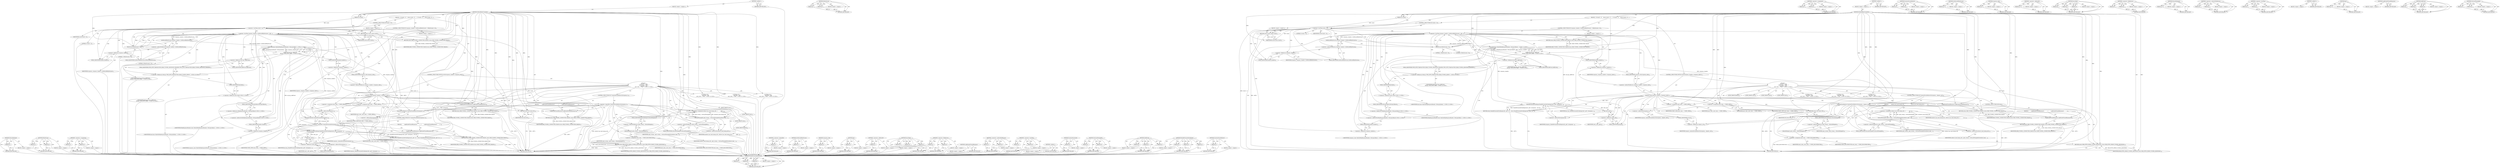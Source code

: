 digraph "SanitizeProxyRedirect" {
vulnerable_200 [label=<(METHOD,HandleProxyAuthChallenge)>];
vulnerable_201 [label=<(PARAM,p1)>];
vulnerable_202 [label=<(PARAM,p2)>];
vulnerable_203 [label=<(PARAM,p3)>];
vulnerable_204 [label=<(BLOCK,&lt;empty&gt;,&lt;empty&gt;)>];
vulnerable_205 [label=<(METHOD_RETURN,ANY)>];
vulnerable_153 [label=<(METHOD,HttpVersion)>];
vulnerable_154 [label=<(PARAM,p1)>];
vulnerable_155 [label=<(PARAM,p2)>];
vulnerable_156 [label=<(BLOCK,&lt;empty&gt;,&lt;empty&gt;)>];
vulnerable_157 [label=<(METHOD_RETURN,ANY)>];
vulnerable_178 [label=<(METHOD,&lt;operator&gt;.assignment)>];
vulnerable_179 [label=<(PARAM,p1)>];
vulnerable_180 [label=<(PARAM,p2)>];
vulnerable_181 [label=<(BLOCK,&lt;empty&gt;,&lt;empty&gt;)>];
vulnerable_182 [label=<(METHOD_RETURN,ANY)>];
vulnerable_6 [label=<(METHOD,&lt;global&gt;)<SUB>1</SUB>>];
vulnerable_7 [label=<(BLOCK,&lt;empty&gt;,&lt;empty&gt;)<SUB>1</SUB>>];
vulnerable_8 [label=<(METHOD,DoReadReplyComplete)<SUB>1</SUB>>];
vulnerable_9 [label=<(PARAM,int result)<SUB>1</SUB>>];
vulnerable_10 [label=<(BLOCK,{

  if (result &lt; 0)
    return result;

  if (...,{

  if (result &lt; 0)
    return result;

  if (...)<SUB>1</SUB>>];
vulnerable_11 [label=<(CONTROL_STRUCTURE,IF,if (result &lt; 0))<SUB>3</SUB>>];
vulnerable_12 [label=<(&lt;operator&gt;.lessThan,result &lt; 0)<SUB>3</SUB>>];
vulnerable_13 [label=<(IDENTIFIER,result,result &lt; 0)<SUB>3</SUB>>];
vulnerable_14 [label=<(LITERAL,0,result &lt; 0)<SUB>3</SUB>>];
vulnerable_15 [label=<(BLOCK,&lt;empty&gt;,&lt;empty&gt;)<SUB>4</SUB>>];
vulnerable_16 [label=<(RETURN,return result;,return result;)<SUB>4</SUB>>];
vulnerable_17 [label=<(IDENTIFIER,result,return result;)<SUB>4</SUB>>];
vulnerable_18 [label=<(CONTROL_STRUCTURE,IF,if (response_.headers-&gt;GetParsedHttpVersion() &lt; HttpVersion(1, 0)))<SUB>6</SUB>>];
vulnerable_19 [label=<(&lt;operator&gt;.lessThan,response_.headers-&gt;GetParsedHttpVersion() &lt; Htt...)<SUB>6</SUB>>];
vulnerable_20 [label=<(GetParsedHttpVersion,response_.headers-&gt;GetParsedHttpVersion())<SUB>6</SUB>>];
vulnerable_21 [label=<(&lt;operator&gt;.indirectFieldAccess,response_.headers-&gt;GetParsedHttpVersion)<SUB>6</SUB>>];
vulnerable_22 [label=<(&lt;operator&gt;.fieldAccess,response_.headers)<SUB>6</SUB>>];
vulnerable_23 [label=<(IDENTIFIER,response_,response_.headers-&gt;GetParsedHttpVersion())<SUB>6</SUB>>];
vulnerable_24 [label=<(FIELD_IDENTIFIER,headers,headers)<SUB>6</SUB>>];
vulnerable_25 [label=<(FIELD_IDENTIFIER,GetParsedHttpVersion,GetParsedHttpVersion)<SUB>6</SUB>>];
vulnerable_26 [label=<(HttpVersion,HttpVersion(1, 0))<SUB>6</SUB>>];
vulnerable_27 [label=<(LITERAL,1,HttpVersion(1, 0))<SUB>6</SUB>>];
vulnerable_28 [label=<(LITERAL,0,HttpVersion(1, 0))<SUB>6</SUB>>];
vulnerable_29 [label=<(BLOCK,&lt;empty&gt;,&lt;empty&gt;)<SUB>7</SUB>>];
vulnerable_30 [label=<(RETURN,return ERR_TUNNEL_CONNECTION_FAILED;,return ERR_TUNNEL_CONNECTION_FAILED;)<SUB>7</SUB>>];
vulnerable_31 [label=<(IDENTIFIER,ERR_TUNNEL_CONNECTION_FAILED,return ERR_TUNNEL_CONNECTION_FAILED;)<SUB>7</SUB>>];
vulnerable_32 [label="<(AddEvent,net_log_.AddEvent(
      NetLog::TYPE_HTTP_TRAN...)<SUB>9</SUB>>"];
vulnerable_33 [label=<(&lt;operator&gt;.fieldAccess,net_log_.AddEvent)<SUB>9</SUB>>];
vulnerable_34 [label="<(IDENTIFIER,net_log_,net_log_.AddEvent(
      NetLog::TYPE_HTTP_TRAN...)<SUB>9</SUB>>"];
vulnerable_35 [label=<(FIELD_IDENTIFIER,AddEvent,AddEvent)<SUB>9</SUB>>];
vulnerable_36 [label="<(&lt;operator&gt;.fieldAccess,NetLog::TYPE_HTTP_TRANSACTION_READ_TUNNEL_RESPO...)<SUB>10</SUB>>"];
vulnerable_37 [label="<(IDENTIFIER,NetLog,net_log_.AddEvent(
      NetLog::TYPE_HTTP_TRAN...)<SUB>10</SUB>>"];
vulnerable_38 [label=<(FIELD_IDENTIFIER,TYPE_HTTP_TRANSACTION_READ_TUNNEL_RESPONSE_HEADERS,TYPE_HTTP_TRANSACTION_READ_TUNNEL_RESPONSE_HEADERS)<SUB>10</SUB>>];
vulnerable_39 [label="<(base.Bind,base::Bind(&amp;HttpResponseHeaders::NetLogCallback...)<SUB>11</SUB>>"];
vulnerable_40 [label="<(&lt;operator&gt;.fieldAccess,base::Bind)<SUB>11</SUB>>"];
vulnerable_41 [label="<(IDENTIFIER,base,base::Bind(&amp;HttpResponseHeaders::NetLogCallback...)<SUB>11</SUB>>"];
vulnerable_42 [label=<(FIELD_IDENTIFIER,Bind,Bind)<SUB>11</SUB>>];
vulnerable_43 [label="<(&lt;operator&gt;.addressOf,&amp;HttpResponseHeaders::NetLogCallback)<SUB>11</SUB>>"];
vulnerable_44 [label="<(&lt;operator&gt;.fieldAccess,HttpResponseHeaders::NetLogCallback)<SUB>11</SUB>>"];
vulnerable_45 [label="<(IDENTIFIER,HttpResponseHeaders,base::Bind(&amp;HttpResponseHeaders::NetLogCallback...)<SUB>11</SUB>>"];
vulnerable_46 [label=<(FIELD_IDENTIFIER,NetLogCallback,NetLogCallback)<SUB>11</SUB>>];
vulnerable_47 [label=<(&lt;operator&gt;.fieldAccess,response_.headers)<SUB>11</SUB>>];
vulnerable_48 [label="<(IDENTIFIER,response_,base::Bind(&amp;HttpResponseHeaders::NetLogCallback...)<SUB>11</SUB>>"];
vulnerable_49 [label=<(FIELD_IDENTIFIER,headers,headers)<SUB>11</SUB>>];
vulnerable_50 [label=<(CONTROL_STRUCTURE,SWITCH,switch(response_.headers-&gt;response_code()))<SUB>13</SUB>>];
vulnerable_51 [label=<(response_code,response_.headers-&gt;response_code())<SUB>13</SUB>>];
vulnerable_52 [label=<(&lt;operator&gt;.indirectFieldAccess,response_.headers-&gt;response_code)<SUB>13</SUB>>];
vulnerable_53 [label=<(&lt;operator&gt;.fieldAccess,response_.headers)<SUB>13</SUB>>];
vulnerable_54 [label=<(IDENTIFIER,response_,response_.headers-&gt;response_code())<SUB>13</SUB>>];
vulnerable_55 [label=<(FIELD_IDENTIFIER,headers,headers)<SUB>13</SUB>>];
vulnerable_56 [label=<(FIELD_IDENTIFIER,response_code,response_code)<SUB>13</SUB>>];
vulnerable_57 [label="<(BLOCK,{
    case 200:  // OK
      next_state_ = STAT...,{
    case 200:  // OK
      next_state_ = STAT...)<SUB>13</SUB>>"];
vulnerable_58 [label=<(JUMP_TARGET,case)<SUB>14</SUB>>];
vulnerable_59 [label="<(LITERAL,200,{
    case 200:  // OK
      next_state_ = STAT...)<SUB>14</SUB>>"];
vulnerable_60 [label=<(&lt;operator&gt;.assignment,next_state_ = STATE_OPEN)<SUB>15</SUB>>];
vulnerable_61 [label=<(IDENTIFIER,next_state_,next_state_ = STATE_OPEN)<SUB>15</SUB>>];
vulnerable_62 [label=<(IDENTIFIER,STATE_OPEN,next_state_ = STATE_OPEN)<SUB>15</SUB>>];
vulnerable_63 [label=<(RETURN,return OK;,return OK;)<SUB>16</SUB>>];
vulnerable_64 [label=<(IDENTIFIER,OK,return OK;)<SUB>16</SUB>>];
vulnerable_65 [label=<(JUMP_TARGET,case)<SUB>18</SUB>>];
vulnerable_66 [label="<(LITERAL,302,{
    case 200:  // OK
      next_state_ = STAT...)<SUB>18</SUB>>"];
vulnerable_67 [label=<(CONTROL_STRUCTURE,IF,if (SanitizeProxyRedirect(&amp;response_, request_.url)))<SUB>19</SUB>>];
vulnerable_68 [label=<(SanitizeProxyRedirect,SanitizeProxyRedirect(&amp;response_, request_.url))<SUB>19</SUB>>];
vulnerable_69 [label=<(&lt;operator&gt;.addressOf,&amp;response_)<SUB>19</SUB>>];
vulnerable_70 [label=<(IDENTIFIER,response_,SanitizeProxyRedirect(&amp;response_, request_.url))<SUB>19</SUB>>];
vulnerable_71 [label=<(&lt;operator&gt;.fieldAccess,request_.url)<SUB>19</SUB>>];
vulnerable_72 [label=<(IDENTIFIER,request_,SanitizeProxyRedirect(&amp;response_, request_.url))<SUB>19</SUB>>];
vulnerable_73 [label=<(FIELD_IDENTIFIER,url,url)<SUB>19</SUB>>];
vulnerable_74 [label=<(BLOCK,{
        redirect_has_load_timing_info_ =
    ...,{
        redirect_has_load_timing_info_ =
    ...)<SUB>19</SUB>>];
vulnerable_75 [label=<(&lt;operator&gt;.assignment,redirect_has_load_timing_info_ =
            sp...)<SUB>20</SUB>>];
vulnerable_76 [label=<(IDENTIFIER,redirect_has_load_timing_info_,redirect_has_load_timing_info_ =
            sp...)<SUB>20</SUB>>];
vulnerable_77 [label=<(GetLoadTimingInfo,spdy_stream_-&gt;GetLoadTimingInfo(&amp;redirect_load_...)<SUB>21</SUB>>];
vulnerable_78 [label=<(&lt;operator&gt;.indirectFieldAccess,spdy_stream_-&gt;GetLoadTimingInfo)<SUB>21</SUB>>];
vulnerable_79 [label=<(IDENTIFIER,spdy_stream_,spdy_stream_-&gt;GetLoadTimingInfo(&amp;redirect_load_...)<SUB>21</SUB>>];
vulnerable_80 [label=<(FIELD_IDENTIFIER,GetLoadTimingInfo,GetLoadTimingInfo)<SUB>21</SUB>>];
vulnerable_81 [label=<(&lt;operator&gt;.addressOf,&amp;redirect_load_timing_info_)<SUB>21</SUB>>];
vulnerable_82 [label=<(IDENTIFIER,redirect_load_timing_info_,spdy_stream_-&gt;GetLoadTimingInfo(&amp;redirect_load_...)<SUB>21</SUB>>];
vulnerable_83 [label=<(DetachDelegate,spdy_stream_-&gt;DetachDelegate())<SUB>22</SUB>>];
vulnerable_84 [label=<(&lt;operator&gt;.indirectFieldAccess,spdy_stream_-&gt;DetachDelegate)<SUB>22</SUB>>];
vulnerable_85 [label=<(IDENTIFIER,spdy_stream_,spdy_stream_-&gt;DetachDelegate())<SUB>22</SUB>>];
vulnerable_86 [label=<(FIELD_IDENTIFIER,DetachDelegate,DetachDelegate)<SUB>22</SUB>>];
vulnerable_87 [label=<(&lt;operator&gt;.assignment,next_state_ = STATE_DISCONNECTED)<SUB>23</SUB>>];
vulnerable_88 [label=<(IDENTIFIER,next_state_,next_state_ = STATE_DISCONNECTED)<SUB>23</SUB>>];
vulnerable_89 [label=<(IDENTIFIER,STATE_DISCONNECTED,next_state_ = STATE_DISCONNECTED)<SUB>23</SUB>>];
vulnerable_90 [label=<(RETURN,return ERR_HTTPS_PROXY_TUNNEL_RESPONSE;,return ERR_HTTPS_PROXY_TUNNEL_RESPONSE;)<SUB>24</SUB>>];
vulnerable_91 [label=<(IDENTIFIER,ERR_HTTPS_PROXY_TUNNEL_RESPONSE,return ERR_HTTPS_PROXY_TUNNEL_RESPONSE;)<SUB>24</SUB>>];
vulnerable_92 [label=<(CONTROL_STRUCTURE,ELSE,else)<SUB>25</SUB>>];
vulnerable_93 [label=<(BLOCK,{
         LogBlockedTunnelResponse();
        ...,{
         LogBlockedTunnelResponse();
        ...)<SUB>25</SUB>>];
vulnerable_94 [label=<(LogBlockedTunnelResponse,LogBlockedTunnelResponse())<SUB>26</SUB>>];
vulnerable_95 [label=<(RETURN,return ERR_TUNNEL_CONNECTION_FAILED;,return ERR_TUNNEL_CONNECTION_FAILED;)<SUB>27</SUB>>];
vulnerable_96 [label=<(IDENTIFIER,ERR_TUNNEL_CONNECTION_FAILED,return ERR_TUNNEL_CONNECTION_FAILED;)<SUB>27</SUB>>];
vulnerable_97 [label=<(JUMP_TARGET,case)<SUB>30</SUB>>];
vulnerable_98 [label="<(LITERAL,407,{
    case 200:  // OK
      next_state_ = STAT...)<SUB>30</SUB>>"];
vulnerable_99 [label=<(&lt;operator&gt;.assignment,next_state_ = STATE_OPEN)<SUB>31</SUB>>];
vulnerable_100 [label=<(IDENTIFIER,next_state_,next_state_ = STATE_OPEN)<SUB>31</SUB>>];
vulnerable_101 [label=<(IDENTIFIER,STATE_OPEN,next_state_ = STATE_OPEN)<SUB>31</SUB>>];
vulnerable_102 [label=<(RETURN,return HandleProxyAuthChallenge(auth_.get(), &amp;r...,return HandleProxyAuthChallenge(auth_.get(), &amp;r...)<SUB>32</SUB>>];
vulnerable_103 [label=<(HandleProxyAuthChallenge,HandleProxyAuthChallenge(auth_.get(), &amp;response...)<SUB>32</SUB>>];
vulnerable_104 [label=<(get,auth_.get())<SUB>32</SUB>>];
vulnerable_105 [label=<(&lt;operator&gt;.fieldAccess,auth_.get)<SUB>32</SUB>>];
vulnerable_106 [label=<(IDENTIFIER,auth_,auth_.get())<SUB>32</SUB>>];
vulnerable_107 [label=<(FIELD_IDENTIFIER,get,get)<SUB>32</SUB>>];
vulnerable_108 [label=<(&lt;operator&gt;.addressOf,&amp;response_)<SUB>32</SUB>>];
vulnerable_109 [label=<(IDENTIFIER,response_,HandleProxyAuthChallenge(auth_.get(), &amp;response...)<SUB>32</SUB>>];
vulnerable_110 [label=<(IDENTIFIER,net_log_,HandleProxyAuthChallenge(auth_.get(), &amp;response...)<SUB>32</SUB>>];
vulnerable_111 [label=<(JUMP_TARGET,default)<SUB>34</SUB>>];
vulnerable_112 [label=<(LogBlockedTunnelResponse,LogBlockedTunnelResponse())<SUB>35</SUB>>];
vulnerable_113 [label=<(RETURN,return ERR_TUNNEL_CONNECTION_FAILED;,return ERR_TUNNEL_CONNECTION_FAILED;)<SUB>36</SUB>>];
vulnerable_114 [label=<(IDENTIFIER,ERR_TUNNEL_CONNECTION_FAILED,return ERR_TUNNEL_CONNECTION_FAILED;)<SUB>36</SUB>>];
vulnerable_115 [label=<(METHOD_RETURN,int)<SUB>1</SUB>>];
vulnerable_117 [label=<(METHOD_RETURN,ANY)<SUB>1</SUB>>];
vulnerable_183 [label=<(METHOD,SanitizeProxyRedirect)>];
vulnerable_184 [label=<(PARAM,p1)>];
vulnerable_185 [label=<(PARAM,p2)>];
vulnerable_186 [label=<(BLOCK,&lt;empty&gt;,&lt;empty&gt;)>];
vulnerable_187 [label=<(METHOD_RETURN,ANY)>];
vulnerable_139 [label=<(METHOD,GetParsedHttpVersion)>];
vulnerable_140 [label=<(PARAM,p1)>];
vulnerable_141 [label=<(BLOCK,&lt;empty&gt;,&lt;empty&gt;)>];
vulnerable_142 [label=<(METHOD_RETURN,ANY)>];
vulnerable_174 [label=<(METHOD,response_code)>];
vulnerable_175 [label=<(PARAM,p1)>];
vulnerable_176 [label=<(BLOCK,&lt;empty&gt;,&lt;empty&gt;)>];
vulnerable_177 [label=<(METHOD_RETURN,ANY)>];
vulnerable_170 [label=<(METHOD,&lt;operator&gt;.addressOf)>];
vulnerable_171 [label=<(PARAM,p1)>];
vulnerable_172 [label=<(BLOCK,&lt;empty&gt;,&lt;empty&gt;)>];
vulnerable_173 [label=<(METHOD_RETURN,ANY)>];
vulnerable_164 [label=<(METHOD,base.Bind)>];
vulnerable_165 [label=<(PARAM,p1)>];
vulnerable_166 [label=<(PARAM,p2)>];
vulnerable_167 [label=<(PARAM,p3)>];
vulnerable_168 [label=<(BLOCK,&lt;empty&gt;,&lt;empty&gt;)>];
vulnerable_169 [label=<(METHOD_RETURN,ANY)>];
vulnerable_148 [label=<(METHOD,&lt;operator&gt;.fieldAccess)>];
vulnerable_149 [label=<(PARAM,p1)>];
vulnerable_150 [label=<(PARAM,p2)>];
vulnerable_151 [label=<(BLOCK,&lt;empty&gt;,&lt;empty&gt;)>];
vulnerable_152 [label=<(METHOD_RETURN,ANY)>];
vulnerable_193 [label=<(METHOD,DetachDelegate)>];
vulnerable_194 [label=<(PARAM,p1)>];
vulnerable_195 [label=<(BLOCK,&lt;empty&gt;,&lt;empty&gt;)>];
vulnerable_196 [label=<(METHOD_RETURN,ANY)>];
vulnerable_143 [label=<(METHOD,&lt;operator&gt;.indirectFieldAccess)>];
vulnerable_144 [label=<(PARAM,p1)>];
vulnerable_145 [label=<(PARAM,p2)>];
vulnerable_146 [label=<(BLOCK,&lt;empty&gt;,&lt;empty&gt;)>];
vulnerable_147 [label=<(METHOD_RETURN,ANY)>];
vulnerable_134 [label=<(METHOD,&lt;operator&gt;.lessThan)>];
vulnerable_135 [label=<(PARAM,p1)>];
vulnerable_136 [label=<(PARAM,p2)>];
vulnerable_137 [label=<(BLOCK,&lt;empty&gt;,&lt;empty&gt;)>];
vulnerable_138 [label=<(METHOD_RETURN,ANY)>];
vulnerable_128 [label=<(METHOD,&lt;global&gt;)<SUB>1</SUB>>];
vulnerable_129 [label=<(BLOCK,&lt;empty&gt;,&lt;empty&gt;)>];
vulnerable_130 [label=<(METHOD_RETURN,ANY)>];
vulnerable_206 [label=<(METHOD,get)>];
vulnerable_207 [label=<(PARAM,p1)>];
vulnerable_208 [label=<(BLOCK,&lt;empty&gt;,&lt;empty&gt;)>];
vulnerable_209 [label=<(METHOD_RETURN,ANY)>];
vulnerable_197 [label=<(METHOD,LogBlockedTunnelResponse)>];
vulnerable_198 [label=<(BLOCK,&lt;empty&gt;,&lt;empty&gt;)>];
vulnerable_199 [label=<(METHOD_RETURN,ANY)>];
vulnerable_158 [label=<(METHOD,AddEvent)>];
vulnerable_159 [label=<(PARAM,p1)>];
vulnerable_160 [label=<(PARAM,p2)>];
vulnerable_161 [label=<(PARAM,p3)>];
vulnerable_162 [label=<(BLOCK,&lt;empty&gt;,&lt;empty&gt;)>];
vulnerable_163 [label=<(METHOD_RETURN,ANY)>];
vulnerable_188 [label=<(METHOD,GetLoadTimingInfo)>];
vulnerable_189 [label=<(PARAM,p1)>];
vulnerable_190 [label=<(PARAM,p2)>];
vulnerable_191 [label=<(BLOCK,&lt;empty&gt;,&lt;empty&gt;)>];
vulnerable_192 [label=<(METHOD_RETURN,ANY)>];
fixed_204 [label=<(METHOD,DetachDelegate)>];
fixed_205 [label=<(PARAM,p1)>];
fixed_206 [label=<(BLOCK,&lt;empty&gt;,&lt;empty&gt;)>];
fixed_207 [label=<(METHOD_RETURN,ANY)>];
fixed_158 [label=<(METHOD,HttpVersion)>];
fixed_159 [label=<(PARAM,p1)>];
fixed_160 [label=<(PARAM,p2)>];
fixed_161 [label=<(BLOCK,&lt;empty&gt;,&lt;empty&gt;)>];
fixed_162 [label=<(METHOD_RETURN,ANY)>];
fixed_183 [label=<(METHOD,&lt;operator&gt;.assignment)>];
fixed_184 [label=<(PARAM,p1)>];
fixed_185 [label=<(PARAM,p2)>];
fixed_186 [label=<(BLOCK,&lt;empty&gt;,&lt;empty&gt;)>];
fixed_187 [label=<(METHOD_RETURN,ANY)>];
fixed_6 [label=<(METHOD,&lt;global&gt;)<SUB>1</SUB>>];
fixed_7 [label=<(BLOCK,&lt;empty&gt;,&lt;empty&gt;)<SUB>1</SUB>>];
fixed_8 [label=<(METHOD,DoReadReplyComplete)<SUB>1</SUB>>];
fixed_9 [label=<(PARAM,int result)<SUB>1</SUB>>];
fixed_10 [label=<(BLOCK,{

  if (result &lt; 0)
    return result;

  if (...,{

  if (result &lt; 0)
    return result;

  if (...)<SUB>1</SUB>>];
fixed_11 [label=<(CONTROL_STRUCTURE,IF,if (result &lt; 0))<SUB>3</SUB>>];
fixed_12 [label=<(&lt;operator&gt;.lessThan,result &lt; 0)<SUB>3</SUB>>];
fixed_13 [label=<(IDENTIFIER,result,result &lt; 0)<SUB>3</SUB>>];
fixed_14 [label=<(LITERAL,0,result &lt; 0)<SUB>3</SUB>>];
fixed_15 [label=<(BLOCK,&lt;empty&gt;,&lt;empty&gt;)<SUB>4</SUB>>];
fixed_16 [label=<(RETURN,return result;,return result;)<SUB>4</SUB>>];
fixed_17 [label=<(IDENTIFIER,result,return result;)<SUB>4</SUB>>];
fixed_18 [label=<(CONTROL_STRUCTURE,IF,if (response_.headers-&gt;GetParsedHttpVersion() &lt; HttpVersion(1, 0)))<SUB>6</SUB>>];
fixed_19 [label=<(&lt;operator&gt;.lessThan,response_.headers-&gt;GetParsedHttpVersion() &lt; Htt...)<SUB>6</SUB>>];
fixed_20 [label=<(GetParsedHttpVersion,response_.headers-&gt;GetParsedHttpVersion())<SUB>6</SUB>>];
fixed_21 [label=<(&lt;operator&gt;.indirectFieldAccess,response_.headers-&gt;GetParsedHttpVersion)<SUB>6</SUB>>];
fixed_22 [label=<(&lt;operator&gt;.fieldAccess,response_.headers)<SUB>6</SUB>>];
fixed_23 [label=<(IDENTIFIER,response_,response_.headers-&gt;GetParsedHttpVersion())<SUB>6</SUB>>];
fixed_24 [label=<(FIELD_IDENTIFIER,headers,headers)<SUB>6</SUB>>];
fixed_25 [label=<(FIELD_IDENTIFIER,GetParsedHttpVersion,GetParsedHttpVersion)<SUB>6</SUB>>];
fixed_26 [label=<(HttpVersion,HttpVersion(1, 0))<SUB>6</SUB>>];
fixed_27 [label=<(LITERAL,1,HttpVersion(1, 0))<SUB>6</SUB>>];
fixed_28 [label=<(LITERAL,0,HttpVersion(1, 0))<SUB>6</SUB>>];
fixed_29 [label=<(BLOCK,&lt;empty&gt;,&lt;empty&gt;)<SUB>7</SUB>>];
fixed_30 [label=<(RETURN,return ERR_TUNNEL_CONNECTION_FAILED;,return ERR_TUNNEL_CONNECTION_FAILED;)<SUB>7</SUB>>];
fixed_31 [label=<(IDENTIFIER,ERR_TUNNEL_CONNECTION_FAILED,return ERR_TUNNEL_CONNECTION_FAILED;)<SUB>7</SUB>>];
fixed_32 [label="<(AddEvent,net_log_.AddEvent(
      NetLog::TYPE_HTTP_TRAN...)<SUB>9</SUB>>"];
fixed_33 [label=<(&lt;operator&gt;.fieldAccess,net_log_.AddEvent)<SUB>9</SUB>>];
fixed_34 [label="<(IDENTIFIER,net_log_,net_log_.AddEvent(
      NetLog::TYPE_HTTP_TRAN...)<SUB>9</SUB>>"];
fixed_35 [label=<(FIELD_IDENTIFIER,AddEvent,AddEvent)<SUB>9</SUB>>];
fixed_36 [label="<(&lt;operator&gt;.fieldAccess,NetLog::TYPE_HTTP_TRANSACTION_READ_TUNNEL_RESPO...)<SUB>10</SUB>>"];
fixed_37 [label="<(IDENTIFIER,NetLog,net_log_.AddEvent(
      NetLog::TYPE_HTTP_TRAN...)<SUB>10</SUB>>"];
fixed_38 [label=<(FIELD_IDENTIFIER,TYPE_HTTP_TRANSACTION_READ_TUNNEL_RESPONSE_HEADERS,TYPE_HTTP_TRANSACTION_READ_TUNNEL_RESPONSE_HEADERS)<SUB>10</SUB>>];
fixed_39 [label="<(base.Bind,base::Bind(&amp;HttpResponseHeaders::NetLogCallback...)<SUB>11</SUB>>"];
fixed_40 [label="<(&lt;operator&gt;.fieldAccess,base::Bind)<SUB>11</SUB>>"];
fixed_41 [label="<(IDENTIFIER,base,base::Bind(&amp;HttpResponseHeaders::NetLogCallback...)<SUB>11</SUB>>"];
fixed_42 [label=<(FIELD_IDENTIFIER,Bind,Bind)<SUB>11</SUB>>];
fixed_43 [label="<(&lt;operator&gt;.addressOf,&amp;HttpResponseHeaders::NetLogCallback)<SUB>11</SUB>>"];
fixed_44 [label="<(&lt;operator&gt;.fieldAccess,HttpResponseHeaders::NetLogCallback)<SUB>11</SUB>>"];
fixed_45 [label="<(IDENTIFIER,HttpResponseHeaders,base::Bind(&amp;HttpResponseHeaders::NetLogCallback...)<SUB>11</SUB>>"];
fixed_46 [label=<(FIELD_IDENTIFIER,NetLogCallback,NetLogCallback)<SUB>11</SUB>>];
fixed_47 [label=<(&lt;operator&gt;.fieldAccess,response_.headers)<SUB>11</SUB>>];
fixed_48 [label="<(IDENTIFIER,response_,base::Bind(&amp;HttpResponseHeaders::NetLogCallback...)<SUB>11</SUB>>"];
fixed_49 [label=<(FIELD_IDENTIFIER,headers,headers)<SUB>11</SUB>>];
fixed_50 [label=<(CONTROL_STRUCTURE,SWITCH,switch(response_.headers-&gt;response_code()))<SUB>13</SUB>>];
fixed_51 [label=<(response_code,response_.headers-&gt;response_code())<SUB>13</SUB>>];
fixed_52 [label=<(&lt;operator&gt;.indirectFieldAccess,response_.headers-&gt;response_code)<SUB>13</SUB>>];
fixed_53 [label=<(&lt;operator&gt;.fieldAccess,response_.headers)<SUB>13</SUB>>];
fixed_54 [label=<(IDENTIFIER,response_,response_.headers-&gt;response_code())<SUB>13</SUB>>];
fixed_55 [label=<(FIELD_IDENTIFIER,headers,headers)<SUB>13</SUB>>];
fixed_56 [label=<(FIELD_IDENTIFIER,response_code,response_code)<SUB>13</SUB>>];
fixed_57 [label="<(BLOCK,{
    case 200:  // OK
      next_state_ = STAT...,{
    case 200:  // OK
      next_state_ = STAT...)<SUB>13</SUB>>"];
fixed_58 [label=<(JUMP_TARGET,case)<SUB>14</SUB>>];
fixed_59 [label="<(LITERAL,200,{
    case 200:  // OK
      next_state_ = STAT...)<SUB>14</SUB>>"];
fixed_60 [label=<(&lt;operator&gt;.assignment,next_state_ = STATE_OPEN)<SUB>15</SUB>>];
fixed_61 [label=<(IDENTIFIER,next_state_,next_state_ = STATE_OPEN)<SUB>15</SUB>>];
fixed_62 [label=<(IDENTIFIER,STATE_OPEN,next_state_ = STATE_OPEN)<SUB>15</SUB>>];
fixed_63 [label=<(RETURN,return OK;,return OK;)<SUB>16</SUB>>];
fixed_64 [label=<(IDENTIFIER,OK,return OK;)<SUB>16</SUB>>];
fixed_65 [label=<(JUMP_TARGET,case)<SUB>18</SUB>>];
fixed_66 [label="<(LITERAL,302,{
    case 200:  // OK
      next_state_ = STAT...)<SUB>18</SUB>>"];
fixed_67 [label=<(CONTROL_STRUCTURE,IF,if (!SanitizeProxyRedirect(&amp;response_)))<SUB>19</SUB>>];
fixed_68 [label=<(&lt;operator&gt;.logicalNot,!SanitizeProxyRedirect(&amp;response_))<SUB>19</SUB>>];
fixed_69 [label=<(SanitizeProxyRedirect,SanitizeProxyRedirect(&amp;response_))<SUB>19</SUB>>];
fixed_70 [label=<(&lt;operator&gt;.addressOf,&amp;response_)<SUB>19</SUB>>];
fixed_71 [label=<(IDENTIFIER,response_,SanitizeProxyRedirect(&amp;response_))<SUB>19</SUB>>];
fixed_72 [label=<(BLOCK,{
         LogBlockedTunnelResponse();
        ...,{
         LogBlockedTunnelResponse();
        ...)<SUB>19</SUB>>];
fixed_73 [label=<(LogBlockedTunnelResponse,LogBlockedTunnelResponse())<SUB>20</SUB>>];
fixed_74 [label=<(RETURN,return ERR_TUNNEL_CONNECTION_FAILED;,return ERR_TUNNEL_CONNECTION_FAILED;)<SUB>21</SUB>>];
fixed_75 [label=<(IDENTIFIER,ERR_TUNNEL_CONNECTION_FAILED,return ERR_TUNNEL_CONNECTION_FAILED;)<SUB>21</SUB>>];
fixed_76 [label=<(&lt;operator&gt;.assignment,redirect_has_load_timing_info_ =
          spdy...)<SUB>24</SUB>>];
fixed_77 [label=<(IDENTIFIER,redirect_has_load_timing_info_,redirect_has_load_timing_info_ =
          spdy...)<SUB>24</SUB>>];
fixed_78 [label=<(GetLoadTimingInfo,spdy_stream_-&gt;GetLoadTimingInfo(&amp;redirect_load_...)<SUB>25</SUB>>];
fixed_79 [label=<(&lt;operator&gt;.indirectFieldAccess,spdy_stream_-&gt;GetLoadTimingInfo)<SUB>25</SUB>>];
fixed_80 [label=<(IDENTIFIER,spdy_stream_,spdy_stream_-&gt;GetLoadTimingInfo(&amp;redirect_load_...)<SUB>25</SUB>>];
fixed_81 [label=<(FIELD_IDENTIFIER,GetLoadTimingInfo,GetLoadTimingInfo)<SUB>25</SUB>>];
fixed_82 [label=<(&lt;operator&gt;.addressOf,&amp;redirect_load_timing_info_)<SUB>25</SUB>>];
fixed_83 [label=<(IDENTIFIER,redirect_load_timing_info_,spdy_stream_-&gt;GetLoadTimingInfo(&amp;redirect_load_...)<SUB>25</SUB>>];
fixed_84 [label=<(DetachDelegate,spdy_stream_-&gt;DetachDelegate())<SUB>27</SUB>>];
fixed_85 [label=<(&lt;operator&gt;.indirectFieldAccess,spdy_stream_-&gt;DetachDelegate)<SUB>27</SUB>>];
fixed_86 [label=<(IDENTIFIER,spdy_stream_,spdy_stream_-&gt;DetachDelegate())<SUB>27</SUB>>];
fixed_87 [label=<(FIELD_IDENTIFIER,DetachDelegate,DetachDelegate)<SUB>27</SUB>>];
fixed_88 [label=<(&lt;operator&gt;.assignment,next_state_ = STATE_DISCONNECTED)<SUB>28</SUB>>];
fixed_89 [label=<(IDENTIFIER,next_state_,next_state_ = STATE_DISCONNECTED)<SUB>28</SUB>>];
fixed_90 [label=<(IDENTIFIER,STATE_DISCONNECTED,next_state_ = STATE_DISCONNECTED)<SUB>28</SUB>>];
fixed_91 [label=<(RETURN,return ERR_HTTPS_PROXY_TUNNEL_RESPONSE;,return ERR_HTTPS_PROXY_TUNNEL_RESPONSE;)<SUB>29</SUB>>];
fixed_92 [label=<(IDENTIFIER,ERR_HTTPS_PROXY_TUNNEL_RESPONSE,return ERR_HTTPS_PROXY_TUNNEL_RESPONSE;)<SUB>29</SUB>>];
fixed_93 [label=<(JUMP_TARGET,case)<SUB>31</SUB>>];
fixed_94 [label="<(LITERAL,407,{
    case 200:  // OK
      next_state_ = STAT...)<SUB>31</SUB>>"];
fixed_95 [label=<(&lt;operator&gt;.assignment,next_state_ = STATE_OPEN)<SUB>32</SUB>>];
fixed_96 [label=<(IDENTIFIER,next_state_,next_state_ = STATE_OPEN)<SUB>32</SUB>>];
fixed_97 [label=<(IDENTIFIER,STATE_OPEN,next_state_ = STATE_OPEN)<SUB>32</SUB>>];
fixed_98 [label=<(CONTROL_STRUCTURE,IF,if (!SanitizeProxyAuth(&amp;response_)))<SUB>33</SUB>>];
fixed_99 [label=<(&lt;operator&gt;.logicalNot,!SanitizeProxyAuth(&amp;response_))<SUB>33</SUB>>];
fixed_100 [label=<(SanitizeProxyAuth,SanitizeProxyAuth(&amp;response_))<SUB>33</SUB>>];
fixed_101 [label=<(&lt;operator&gt;.addressOf,&amp;response_)<SUB>33</SUB>>];
fixed_102 [label=<(IDENTIFIER,response_,SanitizeProxyAuth(&amp;response_))<SUB>33</SUB>>];
fixed_103 [label=<(BLOCK,{
        LogBlockedTunnelResponse();
        r...,{
        LogBlockedTunnelResponse();
        r...)<SUB>33</SUB>>];
fixed_104 [label=<(LogBlockedTunnelResponse,LogBlockedTunnelResponse())<SUB>34</SUB>>];
fixed_105 [label=<(RETURN,return ERR_TUNNEL_CONNECTION_FAILED;,return ERR_TUNNEL_CONNECTION_FAILED;)<SUB>35</SUB>>];
fixed_106 [label=<(IDENTIFIER,ERR_TUNNEL_CONNECTION_FAILED,return ERR_TUNNEL_CONNECTION_FAILED;)<SUB>35</SUB>>];
fixed_107 [label=<(RETURN,return HandleProxyAuthChallenge(auth_.get(), &amp;r...,return HandleProxyAuthChallenge(auth_.get(), &amp;r...)<SUB>37</SUB>>];
fixed_108 [label=<(HandleProxyAuthChallenge,HandleProxyAuthChallenge(auth_.get(), &amp;response...)<SUB>37</SUB>>];
fixed_109 [label=<(get,auth_.get())<SUB>37</SUB>>];
fixed_110 [label=<(&lt;operator&gt;.fieldAccess,auth_.get)<SUB>37</SUB>>];
fixed_111 [label=<(IDENTIFIER,auth_,auth_.get())<SUB>37</SUB>>];
fixed_112 [label=<(FIELD_IDENTIFIER,get,get)<SUB>37</SUB>>];
fixed_113 [label=<(&lt;operator&gt;.addressOf,&amp;response_)<SUB>37</SUB>>];
fixed_114 [label=<(IDENTIFIER,response_,HandleProxyAuthChallenge(auth_.get(), &amp;response...)<SUB>37</SUB>>];
fixed_115 [label=<(IDENTIFIER,net_log_,HandleProxyAuthChallenge(auth_.get(), &amp;response...)<SUB>37</SUB>>];
fixed_116 [label=<(JUMP_TARGET,default)<SUB>39</SUB>>];
fixed_117 [label=<(LogBlockedTunnelResponse,LogBlockedTunnelResponse())<SUB>40</SUB>>];
fixed_118 [label=<(RETURN,return ERR_TUNNEL_CONNECTION_FAILED;,return ERR_TUNNEL_CONNECTION_FAILED;)<SUB>41</SUB>>];
fixed_119 [label=<(IDENTIFIER,ERR_TUNNEL_CONNECTION_FAILED,return ERR_TUNNEL_CONNECTION_FAILED;)<SUB>41</SUB>>];
fixed_120 [label=<(METHOD_RETURN,int)<SUB>1</SUB>>];
fixed_122 [label=<(METHOD_RETURN,ANY)<SUB>1</SUB>>];
fixed_188 [label=<(METHOD,&lt;operator&gt;.logicalNot)>];
fixed_189 [label=<(PARAM,p1)>];
fixed_190 [label=<(BLOCK,&lt;empty&gt;,&lt;empty&gt;)>];
fixed_191 [label=<(METHOD_RETURN,ANY)>];
fixed_144 [label=<(METHOD,GetParsedHttpVersion)>];
fixed_145 [label=<(PARAM,p1)>];
fixed_146 [label=<(BLOCK,&lt;empty&gt;,&lt;empty&gt;)>];
fixed_147 [label=<(METHOD_RETURN,ANY)>];
fixed_179 [label=<(METHOD,response_code)>];
fixed_180 [label=<(PARAM,p1)>];
fixed_181 [label=<(BLOCK,&lt;empty&gt;,&lt;empty&gt;)>];
fixed_182 [label=<(METHOD_RETURN,ANY)>];
fixed_218 [label=<(METHOD,get)>];
fixed_219 [label=<(PARAM,p1)>];
fixed_220 [label=<(BLOCK,&lt;empty&gt;,&lt;empty&gt;)>];
fixed_221 [label=<(METHOD_RETURN,ANY)>];
fixed_175 [label=<(METHOD,&lt;operator&gt;.addressOf)>];
fixed_176 [label=<(PARAM,p1)>];
fixed_177 [label=<(BLOCK,&lt;empty&gt;,&lt;empty&gt;)>];
fixed_178 [label=<(METHOD_RETURN,ANY)>];
fixed_169 [label=<(METHOD,base.Bind)>];
fixed_170 [label=<(PARAM,p1)>];
fixed_171 [label=<(PARAM,p2)>];
fixed_172 [label=<(PARAM,p3)>];
fixed_173 [label=<(BLOCK,&lt;empty&gt;,&lt;empty&gt;)>];
fixed_174 [label=<(METHOD_RETURN,ANY)>];
fixed_153 [label=<(METHOD,&lt;operator&gt;.fieldAccess)>];
fixed_154 [label=<(PARAM,p1)>];
fixed_155 [label=<(PARAM,p2)>];
fixed_156 [label=<(BLOCK,&lt;empty&gt;,&lt;empty&gt;)>];
fixed_157 [label=<(METHOD_RETURN,ANY)>];
fixed_196 [label=<(METHOD,LogBlockedTunnelResponse)>];
fixed_197 [label=<(BLOCK,&lt;empty&gt;,&lt;empty&gt;)>];
fixed_198 [label=<(METHOD_RETURN,ANY)>];
fixed_148 [label=<(METHOD,&lt;operator&gt;.indirectFieldAccess)>];
fixed_149 [label=<(PARAM,p1)>];
fixed_150 [label=<(PARAM,p2)>];
fixed_151 [label=<(BLOCK,&lt;empty&gt;,&lt;empty&gt;)>];
fixed_152 [label=<(METHOD_RETURN,ANY)>];
fixed_139 [label=<(METHOD,&lt;operator&gt;.lessThan)>];
fixed_140 [label=<(PARAM,p1)>];
fixed_141 [label=<(PARAM,p2)>];
fixed_142 [label=<(BLOCK,&lt;empty&gt;,&lt;empty&gt;)>];
fixed_143 [label=<(METHOD_RETURN,ANY)>];
fixed_133 [label=<(METHOD,&lt;global&gt;)<SUB>1</SUB>>];
fixed_134 [label=<(BLOCK,&lt;empty&gt;,&lt;empty&gt;)>];
fixed_135 [label=<(METHOD_RETURN,ANY)>];
fixed_208 [label=<(METHOD,SanitizeProxyAuth)>];
fixed_209 [label=<(PARAM,p1)>];
fixed_210 [label=<(BLOCK,&lt;empty&gt;,&lt;empty&gt;)>];
fixed_211 [label=<(METHOD_RETURN,ANY)>];
fixed_199 [label=<(METHOD,GetLoadTimingInfo)>];
fixed_200 [label=<(PARAM,p1)>];
fixed_201 [label=<(PARAM,p2)>];
fixed_202 [label=<(BLOCK,&lt;empty&gt;,&lt;empty&gt;)>];
fixed_203 [label=<(METHOD_RETURN,ANY)>];
fixed_163 [label=<(METHOD,AddEvent)>];
fixed_164 [label=<(PARAM,p1)>];
fixed_165 [label=<(PARAM,p2)>];
fixed_166 [label=<(PARAM,p3)>];
fixed_167 [label=<(BLOCK,&lt;empty&gt;,&lt;empty&gt;)>];
fixed_168 [label=<(METHOD_RETURN,ANY)>];
fixed_212 [label=<(METHOD,HandleProxyAuthChallenge)>];
fixed_213 [label=<(PARAM,p1)>];
fixed_214 [label=<(PARAM,p2)>];
fixed_215 [label=<(PARAM,p3)>];
fixed_216 [label=<(BLOCK,&lt;empty&gt;,&lt;empty&gt;)>];
fixed_217 [label=<(METHOD_RETURN,ANY)>];
fixed_192 [label=<(METHOD,SanitizeProxyRedirect)>];
fixed_193 [label=<(PARAM,p1)>];
fixed_194 [label=<(BLOCK,&lt;empty&gt;,&lt;empty&gt;)>];
fixed_195 [label=<(METHOD_RETURN,ANY)>];
vulnerable_200 -> vulnerable_201  [key=0, label="AST: "];
vulnerable_200 -> vulnerable_201  [key=1, label="DDG: "];
vulnerable_200 -> vulnerable_204  [key=0, label="AST: "];
vulnerable_200 -> vulnerable_202  [key=0, label="AST: "];
vulnerable_200 -> vulnerable_202  [key=1, label="DDG: "];
vulnerable_200 -> vulnerable_205  [key=0, label="AST: "];
vulnerable_200 -> vulnerable_205  [key=1, label="CFG: "];
vulnerable_200 -> vulnerable_203  [key=0, label="AST: "];
vulnerable_200 -> vulnerable_203  [key=1, label="DDG: "];
vulnerable_201 -> vulnerable_205  [key=0, label="DDG: p1"];
vulnerable_202 -> vulnerable_205  [key=0, label="DDG: p2"];
vulnerable_203 -> vulnerable_205  [key=0, label="DDG: p3"];
vulnerable_153 -> vulnerable_154  [key=0, label="AST: "];
vulnerable_153 -> vulnerable_154  [key=1, label="DDG: "];
vulnerable_153 -> vulnerable_156  [key=0, label="AST: "];
vulnerable_153 -> vulnerable_155  [key=0, label="AST: "];
vulnerable_153 -> vulnerable_155  [key=1, label="DDG: "];
vulnerable_153 -> vulnerable_157  [key=0, label="AST: "];
vulnerable_153 -> vulnerable_157  [key=1, label="CFG: "];
vulnerable_154 -> vulnerable_157  [key=0, label="DDG: p1"];
vulnerable_155 -> vulnerable_157  [key=0, label="DDG: p2"];
vulnerable_178 -> vulnerable_179  [key=0, label="AST: "];
vulnerable_178 -> vulnerable_179  [key=1, label="DDG: "];
vulnerable_178 -> vulnerable_181  [key=0, label="AST: "];
vulnerable_178 -> vulnerable_180  [key=0, label="AST: "];
vulnerable_178 -> vulnerable_180  [key=1, label="DDG: "];
vulnerable_178 -> vulnerable_182  [key=0, label="AST: "];
vulnerable_178 -> vulnerable_182  [key=1, label="CFG: "];
vulnerable_179 -> vulnerable_182  [key=0, label="DDG: p1"];
vulnerable_180 -> vulnerable_182  [key=0, label="DDG: p2"];
vulnerable_6 -> vulnerable_7  [key=0, label="AST: "];
vulnerable_6 -> vulnerable_117  [key=0, label="AST: "];
vulnerable_6 -> vulnerable_117  [key=1, label="CFG: "];
vulnerable_7 -> vulnerable_8  [key=0, label="AST: "];
vulnerable_8 -> vulnerable_9  [key=0, label="AST: "];
vulnerable_8 -> vulnerable_9  [key=1, label="DDG: "];
vulnerable_8 -> vulnerable_10  [key=0, label="AST: "];
vulnerable_8 -> vulnerable_115  [key=0, label="AST: "];
vulnerable_8 -> vulnerable_12  [key=0, label="CFG: "];
vulnerable_8 -> vulnerable_12  [key=1, label="DDG: "];
vulnerable_8 -> vulnerable_30  [key=0, label="DDG: "];
vulnerable_8 -> vulnerable_59  [key=0, label="DDG: "];
vulnerable_8 -> vulnerable_60  [key=0, label="DDG: "];
vulnerable_8 -> vulnerable_63  [key=0, label="DDG: "];
vulnerable_8 -> vulnerable_66  [key=0, label="DDG: "];
vulnerable_8 -> vulnerable_98  [key=0, label="DDG: "];
vulnerable_8 -> vulnerable_99  [key=0, label="DDG: "];
vulnerable_8 -> vulnerable_112  [key=0, label="DDG: "];
vulnerable_8 -> vulnerable_113  [key=0, label="DDG: "];
vulnerable_8 -> vulnerable_17  [key=0, label="DDG: "];
vulnerable_8 -> vulnerable_26  [key=0, label="DDG: "];
vulnerable_8 -> vulnerable_31  [key=0, label="DDG: "];
vulnerable_8 -> vulnerable_64  [key=0, label="DDG: "];
vulnerable_8 -> vulnerable_114  [key=0, label="DDG: "];
vulnerable_8 -> vulnerable_68  [key=0, label="DDG: "];
vulnerable_8 -> vulnerable_87  [key=0, label="DDG: "];
vulnerable_8 -> vulnerable_90  [key=0, label="DDG: "];
vulnerable_8 -> vulnerable_103  [key=0, label="DDG: "];
vulnerable_8 -> vulnerable_91  [key=0, label="DDG: "];
vulnerable_8 -> vulnerable_94  [key=0, label="DDG: "];
vulnerable_8 -> vulnerable_95  [key=0, label="DDG: "];
vulnerable_8 -> vulnerable_77  [key=0, label="DDG: "];
vulnerable_8 -> vulnerable_96  [key=0, label="DDG: "];
vulnerable_9 -> vulnerable_12  [key=0, label="DDG: result"];
vulnerable_10 -> vulnerable_11  [key=0, label="AST: "];
vulnerable_10 -> vulnerable_18  [key=0, label="AST: "];
vulnerable_10 -> vulnerable_32  [key=0, label="AST: "];
vulnerable_10 -> vulnerable_50  [key=0, label="AST: "];
vulnerable_11 -> vulnerable_12  [key=0, label="AST: "];
vulnerable_11 -> vulnerable_15  [key=0, label="AST: "];
vulnerable_12 -> vulnerable_13  [key=0, label="AST: "];
vulnerable_12 -> vulnerable_14  [key=0, label="AST: "];
vulnerable_12 -> vulnerable_16  [key=0, label="CFG: "];
vulnerable_12 -> vulnerable_16  [key=1, label="CDG: "];
vulnerable_12 -> vulnerable_24  [key=0, label="CFG: "];
vulnerable_12 -> vulnerable_24  [key=1, label="CDG: "];
vulnerable_12 -> vulnerable_115  [key=0, label="DDG: result"];
vulnerable_12 -> vulnerable_115  [key=1, label="DDG: result &lt; 0"];
vulnerable_12 -> vulnerable_17  [key=0, label="DDG: result"];
vulnerable_12 -> vulnerable_21  [key=0, label="CDG: "];
vulnerable_12 -> vulnerable_26  [key=0, label="CDG: "];
vulnerable_12 -> vulnerable_19  [key=0, label="CDG: "];
vulnerable_12 -> vulnerable_20  [key=0, label="CDG: "];
vulnerable_12 -> vulnerable_25  [key=0, label="CDG: "];
vulnerable_12 -> vulnerable_22  [key=0, label="CDG: "];
vulnerable_15 -> vulnerable_16  [key=0, label="AST: "];
vulnerable_16 -> vulnerable_17  [key=0, label="AST: "];
vulnerable_16 -> vulnerable_115  [key=0, label="CFG: "];
vulnerable_16 -> vulnerable_115  [key=1, label="DDG: &lt;RET&gt;"];
vulnerable_17 -> vulnerable_16  [key=0, label="DDG: result"];
vulnerable_18 -> vulnerable_19  [key=0, label="AST: "];
vulnerable_18 -> vulnerable_29  [key=0, label="AST: "];
vulnerable_19 -> vulnerable_20  [key=0, label="AST: "];
vulnerable_19 -> vulnerable_26  [key=0, label="AST: "];
vulnerable_19 -> vulnerable_30  [key=0, label="CFG: "];
vulnerable_19 -> vulnerable_30  [key=1, label="CDG: "];
vulnerable_19 -> vulnerable_35  [key=0, label="CFG: "];
vulnerable_19 -> vulnerable_35  [key=1, label="CDG: "];
vulnerable_19 -> vulnerable_47  [key=0, label="CDG: "];
vulnerable_19 -> vulnerable_32  [key=0, label="CDG: "];
vulnerable_19 -> vulnerable_49  [key=0, label="CDG: "];
vulnerable_19 -> vulnerable_42  [key=0, label="CDG: "];
vulnerable_19 -> vulnerable_51  [key=0, label="CDG: "];
vulnerable_19 -> vulnerable_52  [key=0, label="CDG: "];
vulnerable_19 -> vulnerable_46  [key=0, label="CDG: "];
vulnerable_19 -> vulnerable_38  [key=0, label="CDG: "];
vulnerable_19 -> vulnerable_56  [key=0, label="CDG: "];
vulnerable_19 -> vulnerable_40  [key=0, label="CDG: "];
vulnerable_19 -> vulnerable_44  [key=0, label="CDG: "];
vulnerable_19 -> vulnerable_43  [key=0, label="CDG: "];
vulnerable_19 -> vulnerable_33  [key=0, label="CDG: "];
vulnerable_19 -> vulnerable_36  [key=0, label="CDG: "];
vulnerable_19 -> vulnerable_53  [key=0, label="CDG: "];
vulnerable_19 -> vulnerable_55  [key=0, label="CDG: "];
vulnerable_19 -> vulnerable_39  [key=0, label="CDG: "];
vulnerable_20 -> vulnerable_21  [key=0, label="AST: "];
vulnerable_20 -> vulnerable_26  [key=0, label="CFG: "];
vulnerable_20 -> vulnerable_19  [key=0, label="DDG: response_.headers-&gt;GetParsedHttpVersion"];
vulnerable_20 -> vulnerable_39  [key=0, label="DDG: response_.headers-&gt;GetParsedHttpVersion"];
vulnerable_21 -> vulnerable_22  [key=0, label="AST: "];
vulnerable_21 -> vulnerable_25  [key=0, label="AST: "];
vulnerable_21 -> vulnerable_20  [key=0, label="CFG: "];
vulnerable_22 -> vulnerable_23  [key=0, label="AST: "];
vulnerable_22 -> vulnerable_24  [key=0, label="AST: "];
vulnerable_22 -> vulnerable_25  [key=0, label="CFG: "];
vulnerable_24 -> vulnerable_22  [key=0, label="CFG: "];
vulnerable_25 -> vulnerable_21  [key=0, label="CFG: "];
vulnerable_26 -> vulnerable_27  [key=0, label="AST: "];
vulnerable_26 -> vulnerable_28  [key=0, label="AST: "];
vulnerable_26 -> vulnerable_19  [key=0, label="CFG: "];
vulnerable_26 -> vulnerable_19  [key=1, label="DDG: 1"];
vulnerable_26 -> vulnerable_19  [key=2, label="DDG: 0"];
vulnerable_29 -> vulnerable_30  [key=0, label="AST: "];
vulnerable_30 -> vulnerable_31  [key=0, label="AST: "];
vulnerable_30 -> vulnerable_115  [key=0, label="CFG: "];
vulnerable_30 -> vulnerable_115  [key=1, label="DDG: &lt;RET&gt;"];
vulnerable_31 -> vulnerable_30  [key=0, label="DDG: ERR_TUNNEL_CONNECTION_FAILED"];
vulnerable_32 -> vulnerable_33  [key=0, label="AST: "];
vulnerable_32 -> vulnerable_36  [key=0, label="AST: "];
vulnerable_32 -> vulnerable_39  [key=0, label="AST: "];
vulnerable_32 -> vulnerable_55  [key=0, label="CFG: "];
vulnerable_32 -> vulnerable_103  [key=0, label="DDG: net_log_.AddEvent"];
vulnerable_33 -> vulnerable_34  [key=0, label="AST: "];
vulnerable_33 -> vulnerable_35  [key=0, label="AST: "];
vulnerable_33 -> vulnerable_38  [key=0, label="CFG: "];
vulnerable_35 -> vulnerable_33  [key=0, label="CFG: "];
vulnerable_36 -> vulnerable_37  [key=0, label="AST: "];
vulnerable_36 -> vulnerable_38  [key=0, label="AST: "];
vulnerable_36 -> vulnerable_42  [key=0, label="CFG: "];
vulnerable_38 -> vulnerable_36  [key=0, label="CFG: "];
vulnerable_39 -> vulnerable_40  [key=0, label="AST: "];
vulnerable_39 -> vulnerable_43  [key=0, label="AST: "];
vulnerable_39 -> vulnerable_47  [key=0, label="AST: "];
vulnerable_39 -> vulnerable_32  [key=0, label="CFG: "];
vulnerable_39 -> vulnerable_32  [key=1, label="DDG: base::Bind"];
vulnerable_39 -> vulnerable_32  [key=2, label="DDG: &amp;HttpResponseHeaders::NetLogCallback"];
vulnerable_39 -> vulnerable_32  [key=3, label="DDG: response_.headers"];
vulnerable_39 -> vulnerable_68  [key=0, label="DDG: response_.headers"];
vulnerable_39 -> vulnerable_103  [key=0, label="DDG: response_.headers"];
vulnerable_40 -> vulnerable_41  [key=0, label="AST: "];
vulnerable_40 -> vulnerable_42  [key=0, label="AST: "];
vulnerable_40 -> vulnerable_46  [key=0, label="CFG: "];
vulnerable_42 -> vulnerable_40  [key=0, label="CFG: "];
vulnerable_43 -> vulnerable_44  [key=0, label="AST: "];
vulnerable_43 -> vulnerable_49  [key=0, label="CFG: "];
vulnerable_44 -> vulnerable_45  [key=0, label="AST: "];
vulnerable_44 -> vulnerable_46  [key=0, label="AST: "];
vulnerable_44 -> vulnerable_43  [key=0, label="CFG: "];
vulnerable_46 -> vulnerable_44  [key=0, label="CFG: "];
vulnerable_47 -> vulnerable_48  [key=0, label="AST: "];
vulnerable_47 -> vulnerable_49  [key=0, label="AST: "];
vulnerable_47 -> vulnerable_39  [key=0, label="CFG: "];
vulnerable_49 -> vulnerable_47  [key=0, label="CFG: "];
vulnerable_50 -> vulnerable_51  [key=0, label="AST: "];
vulnerable_50 -> vulnerable_57  [key=0, label="AST: "];
vulnerable_51 -> vulnerable_52  [key=0, label="AST: "];
vulnerable_51 -> vulnerable_60  [key=0, label="CFG: "];
vulnerable_51 -> vulnerable_60  [key=1, label="CDG: "];
vulnerable_51 -> vulnerable_69  [key=0, label="CFG: "];
vulnerable_51 -> vulnerable_69  [key=1, label="CDG: "];
vulnerable_51 -> vulnerable_99  [key=0, label="CFG: "];
vulnerable_51 -> vulnerable_99  [key=1, label="CDG: "];
vulnerable_51 -> vulnerable_112  [key=0, label="CFG: "];
vulnerable_51 -> vulnerable_112  [key=1, label="CDG: "];
vulnerable_51 -> vulnerable_107  [key=0, label="CDG: "];
vulnerable_51 -> vulnerable_68  [key=0, label="CDG: "];
vulnerable_51 -> vulnerable_73  [key=0, label="CDG: "];
vulnerable_51 -> vulnerable_113  [key=0, label="CDG: "];
vulnerable_51 -> vulnerable_102  [key=0, label="CDG: "];
vulnerable_51 -> vulnerable_103  [key=0, label="CDG: "];
vulnerable_51 -> vulnerable_104  [key=0, label="CDG: "];
vulnerable_51 -> vulnerable_71  [key=0, label="CDG: "];
vulnerable_51 -> vulnerable_105  [key=0, label="CDG: "];
vulnerable_51 -> vulnerable_63  [key=0, label="CDG: "];
vulnerable_51 -> vulnerable_108  [key=0, label="CDG: "];
vulnerable_52 -> vulnerable_53  [key=0, label="AST: "];
vulnerable_52 -> vulnerable_56  [key=0, label="AST: "];
vulnerable_52 -> vulnerable_51  [key=0, label="CFG: "];
vulnerable_53 -> vulnerable_54  [key=0, label="AST: "];
vulnerable_53 -> vulnerable_55  [key=0, label="AST: "];
vulnerable_53 -> vulnerable_56  [key=0, label="CFG: "];
vulnerable_55 -> vulnerable_53  [key=0, label="CFG: "];
vulnerable_56 -> vulnerable_52  [key=0, label="CFG: "];
vulnerable_57 -> vulnerable_58  [key=0, label="AST: "];
vulnerable_57 -> vulnerable_59  [key=0, label="AST: "];
vulnerable_57 -> vulnerable_60  [key=0, label="AST: "];
vulnerable_57 -> vulnerable_63  [key=0, label="AST: "];
vulnerable_57 -> vulnerable_65  [key=0, label="AST: "];
vulnerable_57 -> vulnerable_66  [key=0, label="AST: "];
vulnerable_57 -> vulnerable_67  [key=0, label="AST: "];
vulnerable_57 -> vulnerable_97  [key=0, label="AST: "];
vulnerable_57 -> vulnerable_98  [key=0, label="AST: "];
vulnerable_57 -> vulnerable_99  [key=0, label="AST: "];
vulnerable_57 -> vulnerable_102  [key=0, label="AST: "];
vulnerable_57 -> vulnerable_111  [key=0, label="AST: "];
vulnerable_57 -> vulnerable_112  [key=0, label="AST: "];
vulnerable_57 -> vulnerable_113  [key=0, label="AST: "];
vulnerable_60 -> vulnerable_61  [key=0, label="AST: "];
vulnerable_60 -> vulnerable_62  [key=0, label="AST: "];
vulnerable_60 -> vulnerable_63  [key=0, label="CFG: "];
vulnerable_63 -> vulnerable_64  [key=0, label="AST: "];
vulnerable_63 -> vulnerable_115  [key=0, label="CFG: "];
vulnerable_63 -> vulnerable_115  [key=1, label="DDG: &lt;RET&gt;"];
vulnerable_64 -> vulnerable_63  [key=0, label="DDG: OK"];
vulnerable_67 -> vulnerable_68  [key=0, label="AST: "];
vulnerable_67 -> vulnerable_74  [key=0, label="AST: "];
vulnerable_67 -> vulnerable_92  [key=0, label="AST: "];
vulnerable_68 -> vulnerable_69  [key=0, label="AST: "];
vulnerable_68 -> vulnerable_71  [key=0, label="AST: "];
vulnerable_68 -> vulnerable_94  [key=0, label="CFG: "];
vulnerable_68 -> vulnerable_94  [key=1, label="CDG: "];
vulnerable_68 -> vulnerable_80  [key=0, label="CFG: "];
vulnerable_68 -> vulnerable_80  [key=1, label="CDG: "];
vulnerable_68 -> vulnerable_77  [key=0, label="CDG: "];
vulnerable_68 -> vulnerable_75  [key=0, label="CDG: "];
vulnerable_68 -> vulnerable_81  [key=0, label="CDG: "];
vulnerable_68 -> vulnerable_84  [key=0, label="CDG: "];
vulnerable_68 -> vulnerable_95  [key=0, label="CDG: "];
vulnerable_68 -> vulnerable_87  [key=0, label="CDG: "];
vulnerable_68 -> vulnerable_90  [key=0, label="CDG: "];
vulnerable_68 -> vulnerable_83  [key=0, label="CDG: "];
vulnerable_68 -> vulnerable_78  [key=0, label="CDG: "];
vulnerable_68 -> vulnerable_86  [key=0, label="CDG: "];
vulnerable_69 -> vulnerable_70  [key=0, label="AST: "];
vulnerable_69 -> vulnerable_73  [key=0, label="CFG: "];
vulnerable_71 -> vulnerable_72  [key=0, label="AST: "];
vulnerable_71 -> vulnerable_73  [key=0, label="AST: "];
vulnerable_71 -> vulnerable_68  [key=0, label="CFG: "];
vulnerable_73 -> vulnerable_71  [key=0, label="CFG: "];
vulnerable_74 -> vulnerable_75  [key=0, label="AST: "];
vulnerable_74 -> vulnerable_83  [key=0, label="AST: "];
vulnerable_74 -> vulnerable_87  [key=0, label="AST: "];
vulnerable_74 -> vulnerable_90  [key=0, label="AST: "];
vulnerable_75 -> vulnerable_76  [key=0, label="AST: "];
vulnerable_75 -> vulnerable_77  [key=0, label="AST: "];
vulnerable_75 -> vulnerable_86  [key=0, label="CFG: "];
vulnerable_75 -> vulnerable_115  [key=0, label="DDG: redirect_has_load_timing_info_"];
vulnerable_77 -> vulnerable_78  [key=0, label="AST: "];
vulnerable_77 -> vulnerable_81  [key=0, label="AST: "];
vulnerable_77 -> vulnerable_75  [key=0, label="CFG: "];
vulnerable_77 -> vulnerable_75  [key=1, label="DDG: spdy_stream_-&gt;GetLoadTimingInfo"];
vulnerable_77 -> vulnerable_75  [key=2, label="DDG: &amp;redirect_load_timing_info_"];
vulnerable_78 -> vulnerable_79  [key=0, label="AST: "];
vulnerable_78 -> vulnerable_80  [key=0, label="AST: "];
vulnerable_78 -> vulnerable_81  [key=0, label="CFG: "];
vulnerable_80 -> vulnerable_78  [key=0, label="CFG: "];
vulnerable_81 -> vulnerable_82  [key=0, label="AST: "];
vulnerable_81 -> vulnerable_77  [key=0, label="CFG: "];
vulnerable_83 -> vulnerable_84  [key=0, label="AST: "];
vulnerable_83 -> vulnerable_87  [key=0, label="CFG: "];
vulnerable_84 -> vulnerable_85  [key=0, label="AST: "];
vulnerable_84 -> vulnerable_86  [key=0, label="AST: "];
vulnerable_84 -> vulnerable_83  [key=0, label="CFG: "];
vulnerable_86 -> vulnerable_84  [key=0, label="CFG: "];
vulnerable_87 -> vulnerable_88  [key=0, label="AST: "];
vulnerable_87 -> vulnerable_89  [key=0, label="AST: "];
vulnerable_87 -> vulnerable_90  [key=0, label="CFG: "];
vulnerable_87 -> vulnerable_115  [key=0, label="DDG: STATE_DISCONNECTED"];
vulnerable_90 -> vulnerable_91  [key=0, label="AST: "];
vulnerable_90 -> vulnerable_115  [key=0, label="CFG: "];
vulnerable_90 -> vulnerable_115  [key=1, label="DDG: &lt;RET&gt;"];
vulnerable_91 -> vulnerable_90  [key=0, label="DDG: ERR_HTTPS_PROXY_TUNNEL_RESPONSE"];
vulnerable_92 -> vulnerable_93  [key=0, label="AST: "];
vulnerable_93 -> vulnerable_94  [key=0, label="AST: "];
vulnerable_93 -> vulnerable_95  [key=0, label="AST: "];
vulnerable_94 -> vulnerable_95  [key=0, label="CFG: "];
vulnerable_95 -> vulnerable_96  [key=0, label="AST: "];
vulnerable_95 -> vulnerable_115  [key=0, label="CFG: "];
vulnerable_95 -> vulnerable_115  [key=1, label="DDG: &lt;RET&gt;"];
vulnerable_96 -> vulnerable_95  [key=0, label="DDG: ERR_TUNNEL_CONNECTION_FAILED"];
vulnerable_99 -> vulnerable_100  [key=0, label="AST: "];
vulnerable_99 -> vulnerable_101  [key=0, label="AST: "];
vulnerable_99 -> vulnerable_107  [key=0, label="CFG: "];
vulnerable_102 -> vulnerable_103  [key=0, label="AST: "];
vulnerable_102 -> vulnerable_115  [key=0, label="CFG: "];
vulnerable_102 -> vulnerable_115  [key=1, label="DDG: &lt;RET&gt;"];
vulnerable_103 -> vulnerable_104  [key=0, label="AST: "];
vulnerable_103 -> vulnerable_108  [key=0, label="AST: "];
vulnerable_103 -> vulnerable_110  [key=0, label="AST: "];
vulnerable_103 -> vulnerable_102  [key=0, label="CFG: "];
vulnerable_103 -> vulnerable_102  [key=1, label="DDG: HandleProxyAuthChallenge(auth_.get(), &amp;response_, net_log_)"];
vulnerable_104 -> vulnerable_105  [key=0, label="AST: "];
vulnerable_104 -> vulnerable_108  [key=0, label="CFG: "];
vulnerable_104 -> vulnerable_103  [key=0, label="DDG: auth_.get"];
vulnerable_105 -> vulnerable_106  [key=0, label="AST: "];
vulnerable_105 -> vulnerable_107  [key=0, label="AST: "];
vulnerable_105 -> vulnerable_104  [key=0, label="CFG: "];
vulnerable_107 -> vulnerable_105  [key=0, label="CFG: "];
vulnerable_108 -> vulnerable_109  [key=0, label="AST: "];
vulnerable_108 -> vulnerable_103  [key=0, label="CFG: "];
vulnerable_112 -> vulnerable_113  [key=0, label="CFG: "];
vulnerable_113 -> vulnerable_114  [key=0, label="AST: "];
vulnerable_113 -> vulnerable_115  [key=0, label="CFG: "];
vulnerable_113 -> vulnerable_115  [key=1, label="DDG: &lt;RET&gt;"];
vulnerable_114 -> vulnerable_113  [key=0, label="DDG: ERR_TUNNEL_CONNECTION_FAILED"];
vulnerable_183 -> vulnerable_184  [key=0, label="AST: "];
vulnerable_183 -> vulnerable_184  [key=1, label="DDG: "];
vulnerable_183 -> vulnerable_186  [key=0, label="AST: "];
vulnerable_183 -> vulnerable_185  [key=0, label="AST: "];
vulnerable_183 -> vulnerable_185  [key=1, label="DDG: "];
vulnerable_183 -> vulnerable_187  [key=0, label="AST: "];
vulnerable_183 -> vulnerable_187  [key=1, label="CFG: "];
vulnerable_184 -> vulnerable_187  [key=0, label="DDG: p1"];
vulnerable_185 -> vulnerable_187  [key=0, label="DDG: p2"];
vulnerable_139 -> vulnerable_140  [key=0, label="AST: "];
vulnerable_139 -> vulnerable_140  [key=1, label="DDG: "];
vulnerable_139 -> vulnerable_141  [key=0, label="AST: "];
vulnerable_139 -> vulnerable_142  [key=0, label="AST: "];
vulnerable_139 -> vulnerable_142  [key=1, label="CFG: "];
vulnerable_140 -> vulnerable_142  [key=0, label="DDG: p1"];
vulnerable_174 -> vulnerable_175  [key=0, label="AST: "];
vulnerable_174 -> vulnerable_175  [key=1, label="DDG: "];
vulnerable_174 -> vulnerable_176  [key=0, label="AST: "];
vulnerable_174 -> vulnerable_177  [key=0, label="AST: "];
vulnerable_174 -> vulnerable_177  [key=1, label="CFG: "];
vulnerable_175 -> vulnerable_177  [key=0, label="DDG: p1"];
vulnerable_170 -> vulnerable_171  [key=0, label="AST: "];
vulnerable_170 -> vulnerable_171  [key=1, label="DDG: "];
vulnerable_170 -> vulnerable_172  [key=0, label="AST: "];
vulnerable_170 -> vulnerable_173  [key=0, label="AST: "];
vulnerable_170 -> vulnerable_173  [key=1, label="CFG: "];
vulnerable_171 -> vulnerable_173  [key=0, label="DDG: p1"];
vulnerable_164 -> vulnerable_165  [key=0, label="AST: "];
vulnerable_164 -> vulnerable_165  [key=1, label="DDG: "];
vulnerable_164 -> vulnerable_168  [key=0, label="AST: "];
vulnerable_164 -> vulnerable_166  [key=0, label="AST: "];
vulnerable_164 -> vulnerable_166  [key=1, label="DDG: "];
vulnerable_164 -> vulnerable_169  [key=0, label="AST: "];
vulnerable_164 -> vulnerable_169  [key=1, label="CFG: "];
vulnerable_164 -> vulnerable_167  [key=0, label="AST: "];
vulnerable_164 -> vulnerable_167  [key=1, label="DDG: "];
vulnerable_165 -> vulnerable_169  [key=0, label="DDG: p1"];
vulnerable_166 -> vulnerable_169  [key=0, label="DDG: p2"];
vulnerable_167 -> vulnerable_169  [key=0, label="DDG: p3"];
vulnerable_148 -> vulnerable_149  [key=0, label="AST: "];
vulnerable_148 -> vulnerable_149  [key=1, label="DDG: "];
vulnerable_148 -> vulnerable_151  [key=0, label="AST: "];
vulnerable_148 -> vulnerable_150  [key=0, label="AST: "];
vulnerable_148 -> vulnerable_150  [key=1, label="DDG: "];
vulnerable_148 -> vulnerable_152  [key=0, label="AST: "];
vulnerable_148 -> vulnerable_152  [key=1, label="CFG: "];
vulnerable_149 -> vulnerable_152  [key=0, label="DDG: p1"];
vulnerable_150 -> vulnerable_152  [key=0, label="DDG: p2"];
vulnerable_193 -> vulnerable_194  [key=0, label="AST: "];
vulnerable_193 -> vulnerable_194  [key=1, label="DDG: "];
vulnerable_193 -> vulnerable_195  [key=0, label="AST: "];
vulnerable_193 -> vulnerable_196  [key=0, label="AST: "];
vulnerable_193 -> vulnerable_196  [key=1, label="CFG: "];
vulnerable_194 -> vulnerable_196  [key=0, label="DDG: p1"];
vulnerable_143 -> vulnerable_144  [key=0, label="AST: "];
vulnerable_143 -> vulnerable_144  [key=1, label="DDG: "];
vulnerable_143 -> vulnerable_146  [key=0, label="AST: "];
vulnerable_143 -> vulnerable_145  [key=0, label="AST: "];
vulnerable_143 -> vulnerable_145  [key=1, label="DDG: "];
vulnerable_143 -> vulnerable_147  [key=0, label="AST: "];
vulnerable_143 -> vulnerable_147  [key=1, label="CFG: "];
vulnerable_144 -> vulnerable_147  [key=0, label="DDG: p1"];
vulnerable_145 -> vulnerable_147  [key=0, label="DDG: p2"];
vulnerable_134 -> vulnerable_135  [key=0, label="AST: "];
vulnerable_134 -> vulnerable_135  [key=1, label="DDG: "];
vulnerable_134 -> vulnerable_137  [key=0, label="AST: "];
vulnerable_134 -> vulnerable_136  [key=0, label="AST: "];
vulnerable_134 -> vulnerable_136  [key=1, label="DDG: "];
vulnerable_134 -> vulnerable_138  [key=0, label="AST: "];
vulnerable_134 -> vulnerable_138  [key=1, label="CFG: "];
vulnerable_135 -> vulnerable_138  [key=0, label="DDG: p1"];
vulnerable_136 -> vulnerable_138  [key=0, label="DDG: p2"];
vulnerable_128 -> vulnerable_129  [key=0, label="AST: "];
vulnerable_128 -> vulnerable_130  [key=0, label="AST: "];
vulnerable_128 -> vulnerable_130  [key=1, label="CFG: "];
vulnerable_206 -> vulnerable_207  [key=0, label="AST: "];
vulnerable_206 -> vulnerable_207  [key=1, label="DDG: "];
vulnerable_206 -> vulnerable_208  [key=0, label="AST: "];
vulnerable_206 -> vulnerable_209  [key=0, label="AST: "];
vulnerable_206 -> vulnerable_209  [key=1, label="CFG: "];
vulnerable_207 -> vulnerable_209  [key=0, label="DDG: p1"];
vulnerable_197 -> vulnerable_198  [key=0, label="AST: "];
vulnerable_197 -> vulnerable_199  [key=0, label="AST: "];
vulnerable_197 -> vulnerable_199  [key=1, label="CFG: "];
vulnerable_158 -> vulnerable_159  [key=0, label="AST: "];
vulnerable_158 -> vulnerable_159  [key=1, label="DDG: "];
vulnerable_158 -> vulnerable_162  [key=0, label="AST: "];
vulnerable_158 -> vulnerable_160  [key=0, label="AST: "];
vulnerable_158 -> vulnerable_160  [key=1, label="DDG: "];
vulnerable_158 -> vulnerable_163  [key=0, label="AST: "];
vulnerable_158 -> vulnerable_163  [key=1, label="CFG: "];
vulnerable_158 -> vulnerable_161  [key=0, label="AST: "];
vulnerable_158 -> vulnerable_161  [key=1, label="DDG: "];
vulnerable_159 -> vulnerable_163  [key=0, label="DDG: p1"];
vulnerable_160 -> vulnerable_163  [key=0, label="DDG: p2"];
vulnerable_161 -> vulnerable_163  [key=0, label="DDG: p3"];
vulnerable_188 -> vulnerable_189  [key=0, label="AST: "];
vulnerable_188 -> vulnerable_189  [key=1, label="DDG: "];
vulnerable_188 -> vulnerable_191  [key=0, label="AST: "];
vulnerable_188 -> vulnerable_190  [key=0, label="AST: "];
vulnerable_188 -> vulnerable_190  [key=1, label="DDG: "];
vulnerable_188 -> vulnerable_192  [key=0, label="AST: "];
vulnerable_188 -> vulnerable_192  [key=1, label="CFG: "];
vulnerable_189 -> vulnerable_192  [key=0, label="DDG: p1"];
vulnerable_190 -> vulnerable_192  [key=0, label="DDG: p2"];
fixed_204 -> fixed_205  [key=0, label="AST: "];
fixed_204 -> fixed_205  [key=1, label="DDG: "];
fixed_204 -> fixed_206  [key=0, label="AST: "];
fixed_204 -> fixed_207  [key=0, label="AST: "];
fixed_204 -> fixed_207  [key=1, label="CFG: "];
fixed_205 -> fixed_207  [key=0, label="DDG: p1"];
fixed_206 -> vulnerable_200  [key=0];
fixed_207 -> vulnerable_200  [key=0];
fixed_158 -> fixed_159  [key=0, label="AST: "];
fixed_158 -> fixed_159  [key=1, label="DDG: "];
fixed_158 -> fixed_161  [key=0, label="AST: "];
fixed_158 -> fixed_160  [key=0, label="AST: "];
fixed_158 -> fixed_160  [key=1, label="DDG: "];
fixed_158 -> fixed_162  [key=0, label="AST: "];
fixed_158 -> fixed_162  [key=1, label="CFG: "];
fixed_159 -> fixed_162  [key=0, label="DDG: p1"];
fixed_160 -> fixed_162  [key=0, label="DDG: p2"];
fixed_161 -> vulnerable_200  [key=0];
fixed_162 -> vulnerable_200  [key=0];
fixed_183 -> fixed_184  [key=0, label="AST: "];
fixed_183 -> fixed_184  [key=1, label="DDG: "];
fixed_183 -> fixed_186  [key=0, label="AST: "];
fixed_183 -> fixed_185  [key=0, label="AST: "];
fixed_183 -> fixed_185  [key=1, label="DDG: "];
fixed_183 -> fixed_187  [key=0, label="AST: "];
fixed_183 -> fixed_187  [key=1, label="CFG: "];
fixed_184 -> fixed_187  [key=0, label="DDG: p1"];
fixed_185 -> fixed_187  [key=0, label="DDG: p2"];
fixed_186 -> vulnerable_200  [key=0];
fixed_187 -> vulnerable_200  [key=0];
fixed_6 -> fixed_7  [key=0, label="AST: "];
fixed_6 -> fixed_122  [key=0, label="AST: "];
fixed_6 -> fixed_122  [key=1, label="CFG: "];
fixed_7 -> fixed_8  [key=0, label="AST: "];
fixed_8 -> fixed_9  [key=0, label="AST: "];
fixed_8 -> fixed_9  [key=1, label="DDG: "];
fixed_8 -> fixed_10  [key=0, label="AST: "];
fixed_8 -> fixed_120  [key=0, label="AST: "];
fixed_8 -> fixed_12  [key=0, label="CFG: "];
fixed_8 -> fixed_12  [key=1, label="DDG: "];
fixed_8 -> fixed_30  [key=0, label="DDG: "];
fixed_8 -> fixed_59  [key=0, label="DDG: "];
fixed_8 -> fixed_60  [key=0, label="DDG: "];
fixed_8 -> fixed_63  [key=0, label="DDG: "];
fixed_8 -> fixed_66  [key=0, label="DDG: "];
fixed_8 -> fixed_88  [key=0, label="DDG: "];
fixed_8 -> fixed_91  [key=0, label="DDG: "];
fixed_8 -> fixed_94  [key=0, label="DDG: "];
fixed_8 -> fixed_95  [key=0, label="DDG: "];
fixed_8 -> fixed_117  [key=0, label="DDG: "];
fixed_8 -> fixed_118  [key=0, label="DDG: "];
fixed_8 -> fixed_17  [key=0, label="DDG: "];
fixed_8 -> fixed_26  [key=0, label="DDG: "];
fixed_8 -> fixed_31  [key=0, label="DDG: "];
fixed_8 -> fixed_64  [key=0, label="DDG: "];
fixed_8 -> fixed_92  [key=0, label="DDG: "];
fixed_8 -> fixed_119  [key=0, label="DDG: "];
fixed_8 -> fixed_73  [key=0, label="DDG: "];
fixed_8 -> fixed_74  [key=0, label="DDG: "];
fixed_8 -> fixed_78  [key=0, label="DDG: "];
fixed_8 -> fixed_104  [key=0, label="DDG: "];
fixed_8 -> fixed_105  [key=0, label="DDG: "];
fixed_8 -> fixed_108  [key=0, label="DDG: "];
fixed_8 -> fixed_69  [key=0, label="DDG: "];
fixed_8 -> fixed_75  [key=0, label="DDG: "];
fixed_8 -> fixed_100  [key=0, label="DDG: "];
fixed_8 -> fixed_106  [key=0, label="DDG: "];
fixed_9 -> fixed_12  [key=0, label="DDG: result"];
fixed_10 -> fixed_11  [key=0, label="AST: "];
fixed_10 -> fixed_18  [key=0, label="AST: "];
fixed_10 -> fixed_32  [key=0, label="AST: "];
fixed_10 -> fixed_50  [key=0, label="AST: "];
fixed_11 -> fixed_12  [key=0, label="AST: "];
fixed_11 -> fixed_15  [key=0, label="AST: "];
fixed_12 -> fixed_13  [key=0, label="AST: "];
fixed_12 -> fixed_14  [key=0, label="AST: "];
fixed_12 -> fixed_16  [key=0, label="CFG: "];
fixed_12 -> fixed_16  [key=1, label="CDG: "];
fixed_12 -> fixed_24  [key=0, label="CFG: "];
fixed_12 -> fixed_24  [key=1, label="CDG: "];
fixed_12 -> fixed_120  [key=0, label="DDG: result"];
fixed_12 -> fixed_120  [key=1, label="DDG: result &lt; 0"];
fixed_12 -> fixed_17  [key=0, label="DDG: result"];
fixed_12 -> fixed_21  [key=0, label="CDG: "];
fixed_12 -> fixed_26  [key=0, label="CDG: "];
fixed_12 -> fixed_19  [key=0, label="CDG: "];
fixed_12 -> fixed_20  [key=0, label="CDG: "];
fixed_12 -> fixed_25  [key=0, label="CDG: "];
fixed_12 -> fixed_22  [key=0, label="CDG: "];
fixed_13 -> vulnerable_200  [key=0];
fixed_14 -> vulnerable_200  [key=0];
fixed_15 -> fixed_16  [key=0, label="AST: "];
fixed_16 -> fixed_17  [key=0, label="AST: "];
fixed_16 -> fixed_120  [key=0, label="CFG: "];
fixed_16 -> fixed_120  [key=1, label="DDG: &lt;RET&gt;"];
fixed_17 -> fixed_16  [key=0, label="DDG: result"];
fixed_18 -> fixed_19  [key=0, label="AST: "];
fixed_18 -> fixed_29  [key=0, label="AST: "];
fixed_19 -> fixed_20  [key=0, label="AST: "];
fixed_19 -> fixed_26  [key=0, label="AST: "];
fixed_19 -> fixed_30  [key=0, label="CFG: "];
fixed_19 -> fixed_30  [key=1, label="CDG: "];
fixed_19 -> fixed_35  [key=0, label="CFG: "];
fixed_19 -> fixed_35  [key=1, label="CDG: "];
fixed_19 -> fixed_42  [key=0, label="CDG: "];
fixed_19 -> fixed_51  [key=0, label="CDG: "];
fixed_19 -> fixed_52  [key=0, label="CDG: "];
fixed_19 -> fixed_38  [key=0, label="CDG: "];
fixed_19 -> fixed_56  [key=0, label="CDG: "];
fixed_19 -> fixed_40  [key=0, label="CDG: "];
fixed_19 -> fixed_44  [key=0, label="CDG: "];
fixed_19 -> fixed_43  [key=0, label="CDG: "];
fixed_19 -> fixed_33  [key=0, label="CDG: "];
fixed_19 -> fixed_36  [key=0, label="CDG: "];
fixed_19 -> fixed_47  [key=0, label="CDG: "];
fixed_19 -> fixed_32  [key=0, label="CDG: "];
fixed_19 -> fixed_49  [key=0, label="CDG: "];
fixed_19 -> fixed_46  [key=0, label="CDG: "];
fixed_19 -> fixed_53  [key=0, label="CDG: "];
fixed_19 -> fixed_55  [key=0, label="CDG: "];
fixed_19 -> fixed_39  [key=0, label="CDG: "];
fixed_20 -> fixed_21  [key=0, label="AST: "];
fixed_20 -> fixed_26  [key=0, label="CFG: "];
fixed_20 -> fixed_19  [key=0, label="DDG: response_.headers-&gt;GetParsedHttpVersion"];
fixed_20 -> fixed_39  [key=0, label="DDG: response_.headers-&gt;GetParsedHttpVersion"];
fixed_21 -> fixed_22  [key=0, label="AST: "];
fixed_21 -> fixed_25  [key=0, label="AST: "];
fixed_21 -> fixed_20  [key=0, label="CFG: "];
fixed_22 -> fixed_23  [key=0, label="AST: "];
fixed_22 -> fixed_24  [key=0, label="AST: "];
fixed_22 -> fixed_25  [key=0, label="CFG: "];
fixed_23 -> vulnerable_200  [key=0];
fixed_24 -> fixed_22  [key=0, label="CFG: "];
fixed_25 -> fixed_21  [key=0, label="CFG: "];
fixed_26 -> fixed_27  [key=0, label="AST: "];
fixed_26 -> fixed_28  [key=0, label="AST: "];
fixed_26 -> fixed_19  [key=0, label="CFG: "];
fixed_26 -> fixed_19  [key=1, label="DDG: 1"];
fixed_26 -> fixed_19  [key=2, label="DDG: 0"];
fixed_27 -> vulnerable_200  [key=0];
fixed_28 -> vulnerable_200  [key=0];
fixed_29 -> fixed_30  [key=0, label="AST: "];
fixed_30 -> fixed_31  [key=0, label="AST: "];
fixed_30 -> fixed_120  [key=0, label="CFG: "];
fixed_30 -> fixed_120  [key=1, label="DDG: &lt;RET&gt;"];
fixed_31 -> fixed_30  [key=0, label="DDG: ERR_TUNNEL_CONNECTION_FAILED"];
fixed_32 -> fixed_33  [key=0, label="AST: "];
fixed_32 -> fixed_36  [key=0, label="AST: "];
fixed_32 -> fixed_39  [key=0, label="AST: "];
fixed_32 -> fixed_55  [key=0, label="CFG: "];
fixed_32 -> fixed_108  [key=0, label="DDG: net_log_.AddEvent"];
fixed_33 -> fixed_34  [key=0, label="AST: "];
fixed_33 -> fixed_35  [key=0, label="AST: "];
fixed_33 -> fixed_38  [key=0, label="CFG: "];
fixed_34 -> vulnerable_200  [key=0];
fixed_35 -> fixed_33  [key=0, label="CFG: "];
fixed_36 -> fixed_37  [key=0, label="AST: "];
fixed_36 -> fixed_38  [key=0, label="AST: "];
fixed_36 -> fixed_42  [key=0, label="CFG: "];
fixed_37 -> vulnerable_200  [key=0];
fixed_38 -> fixed_36  [key=0, label="CFG: "];
fixed_39 -> fixed_40  [key=0, label="AST: "];
fixed_39 -> fixed_43  [key=0, label="AST: "];
fixed_39 -> fixed_47  [key=0, label="AST: "];
fixed_39 -> fixed_32  [key=0, label="CFG: "];
fixed_39 -> fixed_32  [key=1, label="DDG: base::Bind"];
fixed_39 -> fixed_32  [key=2, label="DDG: &amp;HttpResponseHeaders::NetLogCallback"];
fixed_39 -> fixed_32  [key=3, label="DDG: response_.headers"];
fixed_39 -> fixed_108  [key=0, label="DDG: response_.headers"];
fixed_39 -> fixed_69  [key=0, label="DDG: response_.headers"];
fixed_39 -> fixed_100  [key=0, label="DDG: response_.headers"];
fixed_40 -> fixed_41  [key=0, label="AST: "];
fixed_40 -> fixed_42  [key=0, label="AST: "];
fixed_40 -> fixed_46  [key=0, label="CFG: "];
fixed_41 -> vulnerable_200  [key=0];
fixed_42 -> fixed_40  [key=0, label="CFG: "];
fixed_43 -> fixed_44  [key=0, label="AST: "];
fixed_43 -> fixed_49  [key=0, label="CFG: "];
fixed_44 -> fixed_45  [key=0, label="AST: "];
fixed_44 -> fixed_46  [key=0, label="AST: "];
fixed_44 -> fixed_43  [key=0, label="CFG: "];
fixed_45 -> vulnerable_200  [key=0];
fixed_46 -> fixed_44  [key=0, label="CFG: "];
fixed_47 -> fixed_48  [key=0, label="AST: "];
fixed_47 -> fixed_49  [key=0, label="AST: "];
fixed_47 -> fixed_39  [key=0, label="CFG: "];
fixed_48 -> vulnerable_200  [key=0];
fixed_49 -> fixed_47  [key=0, label="CFG: "];
fixed_50 -> fixed_51  [key=0, label="AST: "];
fixed_50 -> fixed_57  [key=0, label="AST: "];
fixed_51 -> fixed_52  [key=0, label="AST: "];
fixed_51 -> fixed_60  [key=0, label="CFG: "];
fixed_51 -> fixed_60  [key=1, label="CDG: "];
fixed_51 -> fixed_70  [key=0, label="CFG: "];
fixed_51 -> fixed_70  [key=1, label="CDG: "];
fixed_51 -> fixed_95  [key=0, label="CFG: "];
fixed_51 -> fixed_95  [key=1, label="CDG: "];
fixed_51 -> fixed_117  [key=0, label="CFG: "];
fixed_51 -> fixed_117  [key=1, label="CDG: "];
fixed_51 -> fixed_68  [key=0, label="CDG: "];
fixed_51 -> fixed_69  [key=0, label="CDG: "];
fixed_51 -> fixed_101  [key=0, label="CDG: "];
fixed_51 -> fixed_118  [key=0, label="CDG: "];
fixed_51 -> fixed_100  [key=0, label="CDG: "];
fixed_51 -> fixed_99  [key=0, label="CDG: "];
fixed_51 -> fixed_63  [key=0, label="CDG: "];
fixed_52 -> fixed_53  [key=0, label="AST: "];
fixed_52 -> fixed_56  [key=0, label="AST: "];
fixed_52 -> fixed_51  [key=0, label="CFG: "];
fixed_53 -> fixed_54  [key=0, label="AST: "];
fixed_53 -> fixed_55  [key=0, label="AST: "];
fixed_53 -> fixed_56  [key=0, label="CFG: "];
fixed_54 -> vulnerable_200  [key=0];
fixed_55 -> fixed_53  [key=0, label="CFG: "];
fixed_56 -> fixed_52  [key=0, label="CFG: "];
fixed_57 -> fixed_58  [key=0, label="AST: "];
fixed_57 -> fixed_59  [key=0, label="AST: "];
fixed_57 -> fixed_60  [key=0, label="AST: "];
fixed_57 -> fixed_63  [key=0, label="AST: "];
fixed_57 -> fixed_65  [key=0, label="AST: "];
fixed_57 -> fixed_66  [key=0, label="AST: "];
fixed_57 -> fixed_67  [key=0, label="AST: "];
fixed_57 -> fixed_76  [key=0, label="AST: "];
fixed_57 -> fixed_84  [key=0, label="AST: "];
fixed_57 -> fixed_88  [key=0, label="AST: "];
fixed_57 -> fixed_91  [key=0, label="AST: "];
fixed_57 -> fixed_93  [key=0, label="AST: "];
fixed_57 -> fixed_94  [key=0, label="AST: "];
fixed_57 -> fixed_95  [key=0, label="AST: "];
fixed_57 -> fixed_98  [key=0, label="AST: "];
fixed_57 -> fixed_107  [key=0, label="AST: "];
fixed_57 -> fixed_116  [key=0, label="AST: "];
fixed_57 -> fixed_117  [key=0, label="AST: "];
fixed_57 -> fixed_118  [key=0, label="AST: "];
fixed_58 -> vulnerable_200  [key=0];
fixed_59 -> vulnerable_200  [key=0];
fixed_60 -> fixed_61  [key=0, label="AST: "];
fixed_60 -> fixed_62  [key=0, label="AST: "];
fixed_60 -> fixed_63  [key=0, label="CFG: "];
fixed_61 -> vulnerable_200  [key=0];
fixed_62 -> vulnerable_200  [key=0];
fixed_63 -> fixed_64  [key=0, label="AST: "];
fixed_63 -> fixed_120  [key=0, label="CFG: "];
fixed_63 -> fixed_120  [key=1, label="DDG: &lt;RET&gt;"];
fixed_64 -> fixed_63  [key=0, label="DDG: OK"];
fixed_65 -> vulnerable_200  [key=0];
fixed_66 -> vulnerable_200  [key=0];
fixed_67 -> fixed_68  [key=0, label="AST: "];
fixed_67 -> fixed_72  [key=0, label="AST: "];
fixed_68 -> fixed_69  [key=0, label="AST: "];
fixed_68 -> fixed_73  [key=0, label="CFG: "];
fixed_68 -> fixed_73  [key=1, label="CDG: "];
fixed_68 -> fixed_81  [key=0, label="CFG: "];
fixed_68 -> fixed_81  [key=1, label="CDG: "];
fixed_68 -> fixed_84  [key=0, label="CDG: "];
fixed_68 -> fixed_85  [key=0, label="CDG: "];
fixed_68 -> fixed_74  [key=0, label="CDG: "];
fixed_68 -> fixed_76  [key=0, label="CDG: "];
fixed_68 -> fixed_87  [key=0, label="CDG: "];
fixed_68 -> fixed_91  [key=0, label="CDG: "];
fixed_68 -> fixed_79  [key=0, label="CDG: "];
fixed_68 -> fixed_88  [key=0, label="CDG: "];
fixed_68 -> fixed_82  [key=0, label="CDG: "];
fixed_68 -> fixed_78  [key=0, label="CDG: "];
fixed_69 -> fixed_70  [key=0, label="AST: "];
fixed_69 -> fixed_68  [key=0, label="CFG: "];
fixed_69 -> fixed_68  [key=1, label="DDG: &amp;response_"];
fixed_70 -> fixed_71  [key=0, label="AST: "];
fixed_70 -> fixed_69  [key=0, label="CFG: "];
fixed_71 -> vulnerable_200  [key=0];
fixed_72 -> fixed_73  [key=0, label="AST: "];
fixed_72 -> fixed_74  [key=0, label="AST: "];
fixed_73 -> fixed_74  [key=0, label="CFG: "];
fixed_74 -> fixed_75  [key=0, label="AST: "];
fixed_74 -> fixed_120  [key=0, label="CFG: "];
fixed_74 -> fixed_120  [key=1, label="DDG: &lt;RET&gt;"];
fixed_75 -> fixed_74  [key=0, label="DDG: ERR_TUNNEL_CONNECTION_FAILED"];
fixed_76 -> fixed_77  [key=0, label="AST: "];
fixed_76 -> fixed_78  [key=0, label="AST: "];
fixed_76 -> fixed_87  [key=0, label="CFG: "];
fixed_76 -> fixed_120  [key=0, label="DDG: redirect_has_load_timing_info_"];
fixed_77 -> vulnerable_200  [key=0];
fixed_78 -> fixed_79  [key=0, label="AST: "];
fixed_78 -> fixed_82  [key=0, label="AST: "];
fixed_78 -> fixed_76  [key=0, label="CFG: "];
fixed_78 -> fixed_76  [key=1, label="DDG: spdy_stream_-&gt;GetLoadTimingInfo"];
fixed_78 -> fixed_76  [key=2, label="DDG: &amp;redirect_load_timing_info_"];
fixed_79 -> fixed_80  [key=0, label="AST: "];
fixed_79 -> fixed_81  [key=0, label="AST: "];
fixed_79 -> fixed_82  [key=0, label="CFG: "];
fixed_80 -> vulnerable_200  [key=0];
fixed_81 -> fixed_79  [key=0, label="CFG: "];
fixed_82 -> fixed_83  [key=0, label="AST: "];
fixed_82 -> fixed_78  [key=0, label="CFG: "];
fixed_83 -> vulnerable_200  [key=0];
fixed_84 -> fixed_85  [key=0, label="AST: "];
fixed_84 -> fixed_88  [key=0, label="CFG: "];
fixed_85 -> fixed_86  [key=0, label="AST: "];
fixed_85 -> fixed_87  [key=0, label="AST: "];
fixed_85 -> fixed_84  [key=0, label="CFG: "];
fixed_86 -> vulnerable_200  [key=0];
fixed_87 -> fixed_85  [key=0, label="CFG: "];
fixed_88 -> fixed_89  [key=0, label="AST: "];
fixed_88 -> fixed_90  [key=0, label="AST: "];
fixed_88 -> fixed_91  [key=0, label="CFG: "];
fixed_88 -> fixed_120  [key=0, label="DDG: STATE_DISCONNECTED"];
fixed_89 -> vulnerable_200  [key=0];
fixed_90 -> vulnerable_200  [key=0];
fixed_91 -> fixed_92  [key=0, label="AST: "];
fixed_91 -> fixed_120  [key=0, label="CFG: "];
fixed_91 -> fixed_120  [key=1, label="DDG: &lt;RET&gt;"];
fixed_92 -> fixed_91  [key=0, label="DDG: ERR_HTTPS_PROXY_TUNNEL_RESPONSE"];
fixed_93 -> vulnerable_200  [key=0];
fixed_94 -> vulnerable_200  [key=0];
fixed_95 -> fixed_96  [key=0, label="AST: "];
fixed_95 -> fixed_97  [key=0, label="AST: "];
fixed_95 -> fixed_101  [key=0, label="CFG: "];
fixed_96 -> vulnerable_200  [key=0];
fixed_97 -> vulnerable_200  [key=0];
fixed_98 -> fixed_99  [key=0, label="AST: "];
fixed_98 -> fixed_103  [key=0, label="AST: "];
fixed_99 -> fixed_100  [key=0, label="AST: "];
fixed_99 -> fixed_104  [key=0, label="CFG: "];
fixed_99 -> fixed_104  [key=1, label="CDG: "];
fixed_99 -> fixed_112  [key=0, label="CFG: "];
fixed_99 -> fixed_112  [key=1, label="CDG: "];
fixed_99 -> fixed_107  [key=0, label="CDG: "];
fixed_99 -> fixed_113  [key=0, label="CDG: "];
fixed_99 -> fixed_108  [key=0, label="CDG: "];
fixed_99 -> fixed_105  [key=0, label="CDG: "];
fixed_99 -> fixed_110  [key=0, label="CDG: "];
fixed_99 -> fixed_109  [key=0, label="CDG: "];
fixed_100 -> fixed_101  [key=0, label="AST: "];
fixed_100 -> fixed_99  [key=0, label="CFG: "];
fixed_100 -> fixed_99  [key=1, label="DDG: &amp;response_"];
fixed_100 -> fixed_108  [key=0, label="DDG: &amp;response_"];
fixed_101 -> fixed_102  [key=0, label="AST: "];
fixed_101 -> fixed_100  [key=0, label="CFG: "];
fixed_102 -> vulnerable_200  [key=0];
fixed_103 -> fixed_104  [key=0, label="AST: "];
fixed_103 -> fixed_105  [key=0, label="AST: "];
fixed_104 -> fixed_105  [key=0, label="CFG: "];
fixed_105 -> fixed_106  [key=0, label="AST: "];
fixed_105 -> fixed_120  [key=0, label="CFG: "];
fixed_105 -> fixed_120  [key=1, label="DDG: &lt;RET&gt;"];
fixed_106 -> fixed_105  [key=0, label="DDG: ERR_TUNNEL_CONNECTION_FAILED"];
fixed_107 -> fixed_108  [key=0, label="AST: "];
fixed_107 -> fixed_120  [key=0, label="CFG: "];
fixed_107 -> fixed_120  [key=1, label="DDG: &lt;RET&gt;"];
fixed_108 -> fixed_109  [key=0, label="AST: "];
fixed_108 -> fixed_113  [key=0, label="AST: "];
fixed_108 -> fixed_115  [key=0, label="AST: "];
fixed_108 -> fixed_107  [key=0, label="CFG: "];
fixed_108 -> fixed_107  [key=1, label="DDG: HandleProxyAuthChallenge(auth_.get(), &amp;response_, net_log_)"];
fixed_109 -> fixed_110  [key=0, label="AST: "];
fixed_109 -> fixed_113  [key=0, label="CFG: "];
fixed_109 -> fixed_108  [key=0, label="DDG: auth_.get"];
fixed_110 -> fixed_111  [key=0, label="AST: "];
fixed_110 -> fixed_112  [key=0, label="AST: "];
fixed_110 -> fixed_109  [key=0, label="CFG: "];
fixed_111 -> vulnerable_200  [key=0];
fixed_112 -> fixed_110  [key=0, label="CFG: "];
fixed_113 -> fixed_114  [key=0, label="AST: "];
fixed_113 -> fixed_108  [key=0, label="CFG: "];
fixed_114 -> vulnerable_200  [key=0];
fixed_115 -> vulnerable_200  [key=0];
fixed_116 -> vulnerable_200  [key=0];
fixed_117 -> fixed_118  [key=0, label="CFG: "];
fixed_118 -> fixed_119  [key=0, label="AST: "];
fixed_118 -> fixed_120  [key=0, label="CFG: "];
fixed_118 -> fixed_120  [key=1, label="DDG: &lt;RET&gt;"];
fixed_119 -> fixed_118  [key=0, label="DDG: ERR_TUNNEL_CONNECTION_FAILED"];
fixed_120 -> vulnerable_200  [key=0];
fixed_122 -> vulnerable_200  [key=0];
fixed_188 -> fixed_189  [key=0, label="AST: "];
fixed_188 -> fixed_189  [key=1, label="DDG: "];
fixed_188 -> fixed_190  [key=0, label="AST: "];
fixed_188 -> fixed_191  [key=0, label="AST: "];
fixed_188 -> fixed_191  [key=1, label="CFG: "];
fixed_189 -> fixed_191  [key=0, label="DDG: p1"];
fixed_190 -> vulnerable_200  [key=0];
fixed_191 -> vulnerable_200  [key=0];
fixed_144 -> fixed_145  [key=0, label="AST: "];
fixed_144 -> fixed_145  [key=1, label="DDG: "];
fixed_144 -> fixed_146  [key=0, label="AST: "];
fixed_144 -> fixed_147  [key=0, label="AST: "];
fixed_144 -> fixed_147  [key=1, label="CFG: "];
fixed_145 -> fixed_147  [key=0, label="DDG: p1"];
fixed_146 -> vulnerable_200  [key=0];
fixed_147 -> vulnerable_200  [key=0];
fixed_179 -> fixed_180  [key=0, label="AST: "];
fixed_179 -> fixed_180  [key=1, label="DDG: "];
fixed_179 -> fixed_181  [key=0, label="AST: "];
fixed_179 -> fixed_182  [key=0, label="AST: "];
fixed_179 -> fixed_182  [key=1, label="CFG: "];
fixed_180 -> fixed_182  [key=0, label="DDG: p1"];
fixed_181 -> vulnerable_200  [key=0];
fixed_182 -> vulnerable_200  [key=0];
fixed_218 -> fixed_219  [key=0, label="AST: "];
fixed_218 -> fixed_219  [key=1, label="DDG: "];
fixed_218 -> fixed_220  [key=0, label="AST: "];
fixed_218 -> fixed_221  [key=0, label="AST: "];
fixed_218 -> fixed_221  [key=1, label="CFG: "];
fixed_219 -> fixed_221  [key=0, label="DDG: p1"];
fixed_220 -> vulnerable_200  [key=0];
fixed_221 -> vulnerable_200  [key=0];
fixed_175 -> fixed_176  [key=0, label="AST: "];
fixed_175 -> fixed_176  [key=1, label="DDG: "];
fixed_175 -> fixed_177  [key=0, label="AST: "];
fixed_175 -> fixed_178  [key=0, label="AST: "];
fixed_175 -> fixed_178  [key=1, label="CFG: "];
fixed_176 -> fixed_178  [key=0, label="DDG: p1"];
fixed_177 -> vulnerable_200  [key=0];
fixed_178 -> vulnerable_200  [key=0];
fixed_169 -> fixed_170  [key=0, label="AST: "];
fixed_169 -> fixed_170  [key=1, label="DDG: "];
fixed_169 -> fixed_173  [key=0, label="AST: "];
fixed_169 -> fixed_171  [key=0, label="AST: "];
fixed_169 -> fixed_171  [key=1, label="DDG: "];
fixed_169 -> fixed_174  [key=0, label="AST: "];
fixed_169 -> fixed_174  [key=1, label="CFG: "];
fixed_169 -> fixed_172  [key=0, label="AST: "];
fixed_169 -> fixed_172  [key=1, label="DDG: "];
fixed_170 -> fixed_174  [key=0, label="DDG: p1"];
fixed_171 -> fixed_174  [key=0, label="DDG: p2"];
fixed_172 -> fixed_174  [key=0, label="DDG: p3"];
fixed_173 -> vulnerable_200  [key=0];
fixed_174 -> vulnerable_200  [key=0];
fixed_153 -> fixed_154  [key=0, label="AST: "];
fixed_153 -> fixed_154  [key=1, label="DDG: "];
fixed_153 -> fixed_156  [key=0, label="AST: "];
fixed_153 -> fixed_155  [key=0, label="AST: "];
fixed_153 -> fixed_155  [key=1, label="DDG: "];
fixed_153 -> fixed_157  [key=0, label="AST: "];
fixed_153 -> fixed_157  [key=1, label="CFG: "];
fixed_154 -> fixed_157  [key=0, label="DDG: p1"];
fixed_155 -> fixed_157  [key=0, label="DDG: p2"];
fixed_156 -> vulnerable_200  [key=0];
fixed_157 -> vulnerable_200  [key=0];
fixed_196 -> fixed_197  [key=0, label="AST: "];
fixed_196 -> fixed_198  [key=0, label="AST: "];
fixed_196 -> fixed_198  [key=1, label="CFG: "];
fixed_197 -> vulnerable_200  [key=0];
fixed_198 -> vulnerable_200  [key=0];
fixed_148 -> fixed_149  [key=0, label="AST: "];
fixed_148 -> fixed_149  [key=1, label="DDG: "];
fixed_148 -> fixed_151  [key=0, label="AST: "];
fixed_148 -> fixed_150  [key=0, label="AST: "];
fixed_148 -> fixed_150  [key=1, label="DDG: "];
fixed_148 -> fixed_152  [key=0, label="AST: "];
fixed_148 -> fixed_152  [key=1, label="CFG: "];
fixed_149 -> fixed_152  [key=0, label="DDG: p1"];
fixed_150 -> fixed_152  [key=0, label="DDG: p2"];
fixed_151 -> vulnerable_200  [key=0];
fixed_152 -> vulnerable_200  [key=0];
fixed_139 -> fixed_140  [key=0, label="AST: "];
fixed_139 -> fixed_140  [key=1, label="DDG: "];
fixed_139 -> fixed_142  [key=0, label="AST: "];
fixed_139 -> fixed_141  [key=0, label="AST: "];
fixed_139 -> fixed_141  [key=1, label="DDG: "];
fixed_139 -> fixed_143  [key=0, label="AST: "];
fixed_139 -> fixed_143  [key=1, label="CFG: "];
fixed_140 -> fixed_143  [key=0, label="DDG: p1"];
fixed_141 -> fixed_143  [key=0, label="DDG: p2"];
fixed_142 -> vulnerable_200  [key=0];
fixed_143 -> vulnerable_200  [key=0];
fixed_133 -> fixed_134  [key=0, label="AST: "];
fixed_133 -> fixed_135  [key=0, label="AST: "];
fixed_133 -> fixed_135  [key=1, label="CFG: "];
fixed_134 -> vulnerable_200  [key=0];
fixed_135 -> vulnerable_200  [key=0];
fixed_208 -> fixed_209  [key=0, label="AST: "];
fixed_208 -> fixed_209  [key=1, label="DDG: "];
fixed_208 -> fixed_210  [key=0, label="AST: "];
fixed_208 -> fixed_211  [key=0, label="AST: "];
fixed_208 -> fixed_211  [key=1, label="CFG: "];
fixed_209 -> fixed_211  [key=0, label="DDG: p1"];
fixed_210 -> vulnerable_200  [key=0];
fixed_211 -> vulnerable_200  [key=0];
fixed_199 -> fixed_200  [key=0, label="AST: "];
fixed_199 -> fixed_200  [key=1, label="DDG: "];
fixed_199 -> fixed_202  [key=0, label="AST: "];
fixed_199 -> fixed_201  [key=0, label="AST: "];
fixed_199 -> fixed_201  [key=1, label="DDG: "];
fixed_199 -> fixed_203  [key=0, label="AST: "];
fixed_199 -> fixed_203  [key=1, label="CFG: "];
fixed_200 -> fixed_203  [key=0, label="DDG: p1"];
fixed_201 -> fixed_203  [key=0, label="DDG: p2"];
fixed_202 -> vulnerable_200  [key=0];
fixed_203 -> vulnerable_200  [key=0];
fixed_163 -> fixed_164  [key=0, label="AST: "];
fixed_163 -> fixed_164  [key=1, label="DDG: "];
fixed_163 -> fixed_167  [key=0, label="AST: "];
fixed_163 -> fixed_165  [key=0, label="AST: "];
fixed_163 -> fixed_165  [key=1, label="DDG: "];
fixed_163 -> fixed_168  [key=0, label="AST: "];
fixed_163 -> fixed_168  [key=1, label="CFG: "];
fixed_163 -> fixed_166  [key=0, label="AST: "];
fixed_163 -> fixed_166  [key=1, label="DDG: "];
fixed_164 -> fixed_168  [key=0, label="DDG: p1"];
fixed_165 -> fixed_168  [key=0, label="DDG: p2"];
fixed_166 -> fixed_168  [key=0, label="DDG: p3"];
fixed_167 -> vulnerable_200  [key=0];
fixed_168 -> vulnerable_200  [key=0];
fixed_212 -> fixed_213  [key=0, label="AST: "];
fixed_212 -> fixed_213  [key=1, label="DDG: "];
fixed_212 -> fixed_216  [key=0, label="AST: "];
fixed_212 -> fixed_214  [key=0, label="AST: "];
fixed_212 -> fixed_214  [key=1, label="DDG: "];
fixed_212 -> fixed_217  [key=0, label="AST: "];
fixed_212 -> fixed_217  [key=1, label="CFG: "];
fixed_212 -> fixed_215  [key=0, label="AST: "];
fixed_212 -> fixed_215  [key=1, label="DDG: "];
fixed_213 -> fixed_217  [key=0, label="DDG: p1"];
fixed_214 -> fixed_217  [key=0, label="DDG: p2"];
fixed_215 -> fixed_217  [key=0, label="DDG: p3"];
fixed_216 -> vulnerable_200  [key=0];
fixed_217 -> vulnerable_200  [key=0];
fixed_192 -> fixed_193  [key=0, label="AST: "];
fixed_192 -> fixed_193  [key=1, label="DDG: "];
fixed_192 -> fixed_194  [key=0, label="AST: "];
fixed_192 -> fixed_195  [key=0, label="AST: "];
fixed_192 -> fixed_195  [key=1, label="CFG: "];
fixed_193 -> fixed_195  [key=0, label="DDG: p1"];
fixed_194 -> vulnerable_200  [key=0];
fixed_195 -> vulnerable_200  [key=0];
}
